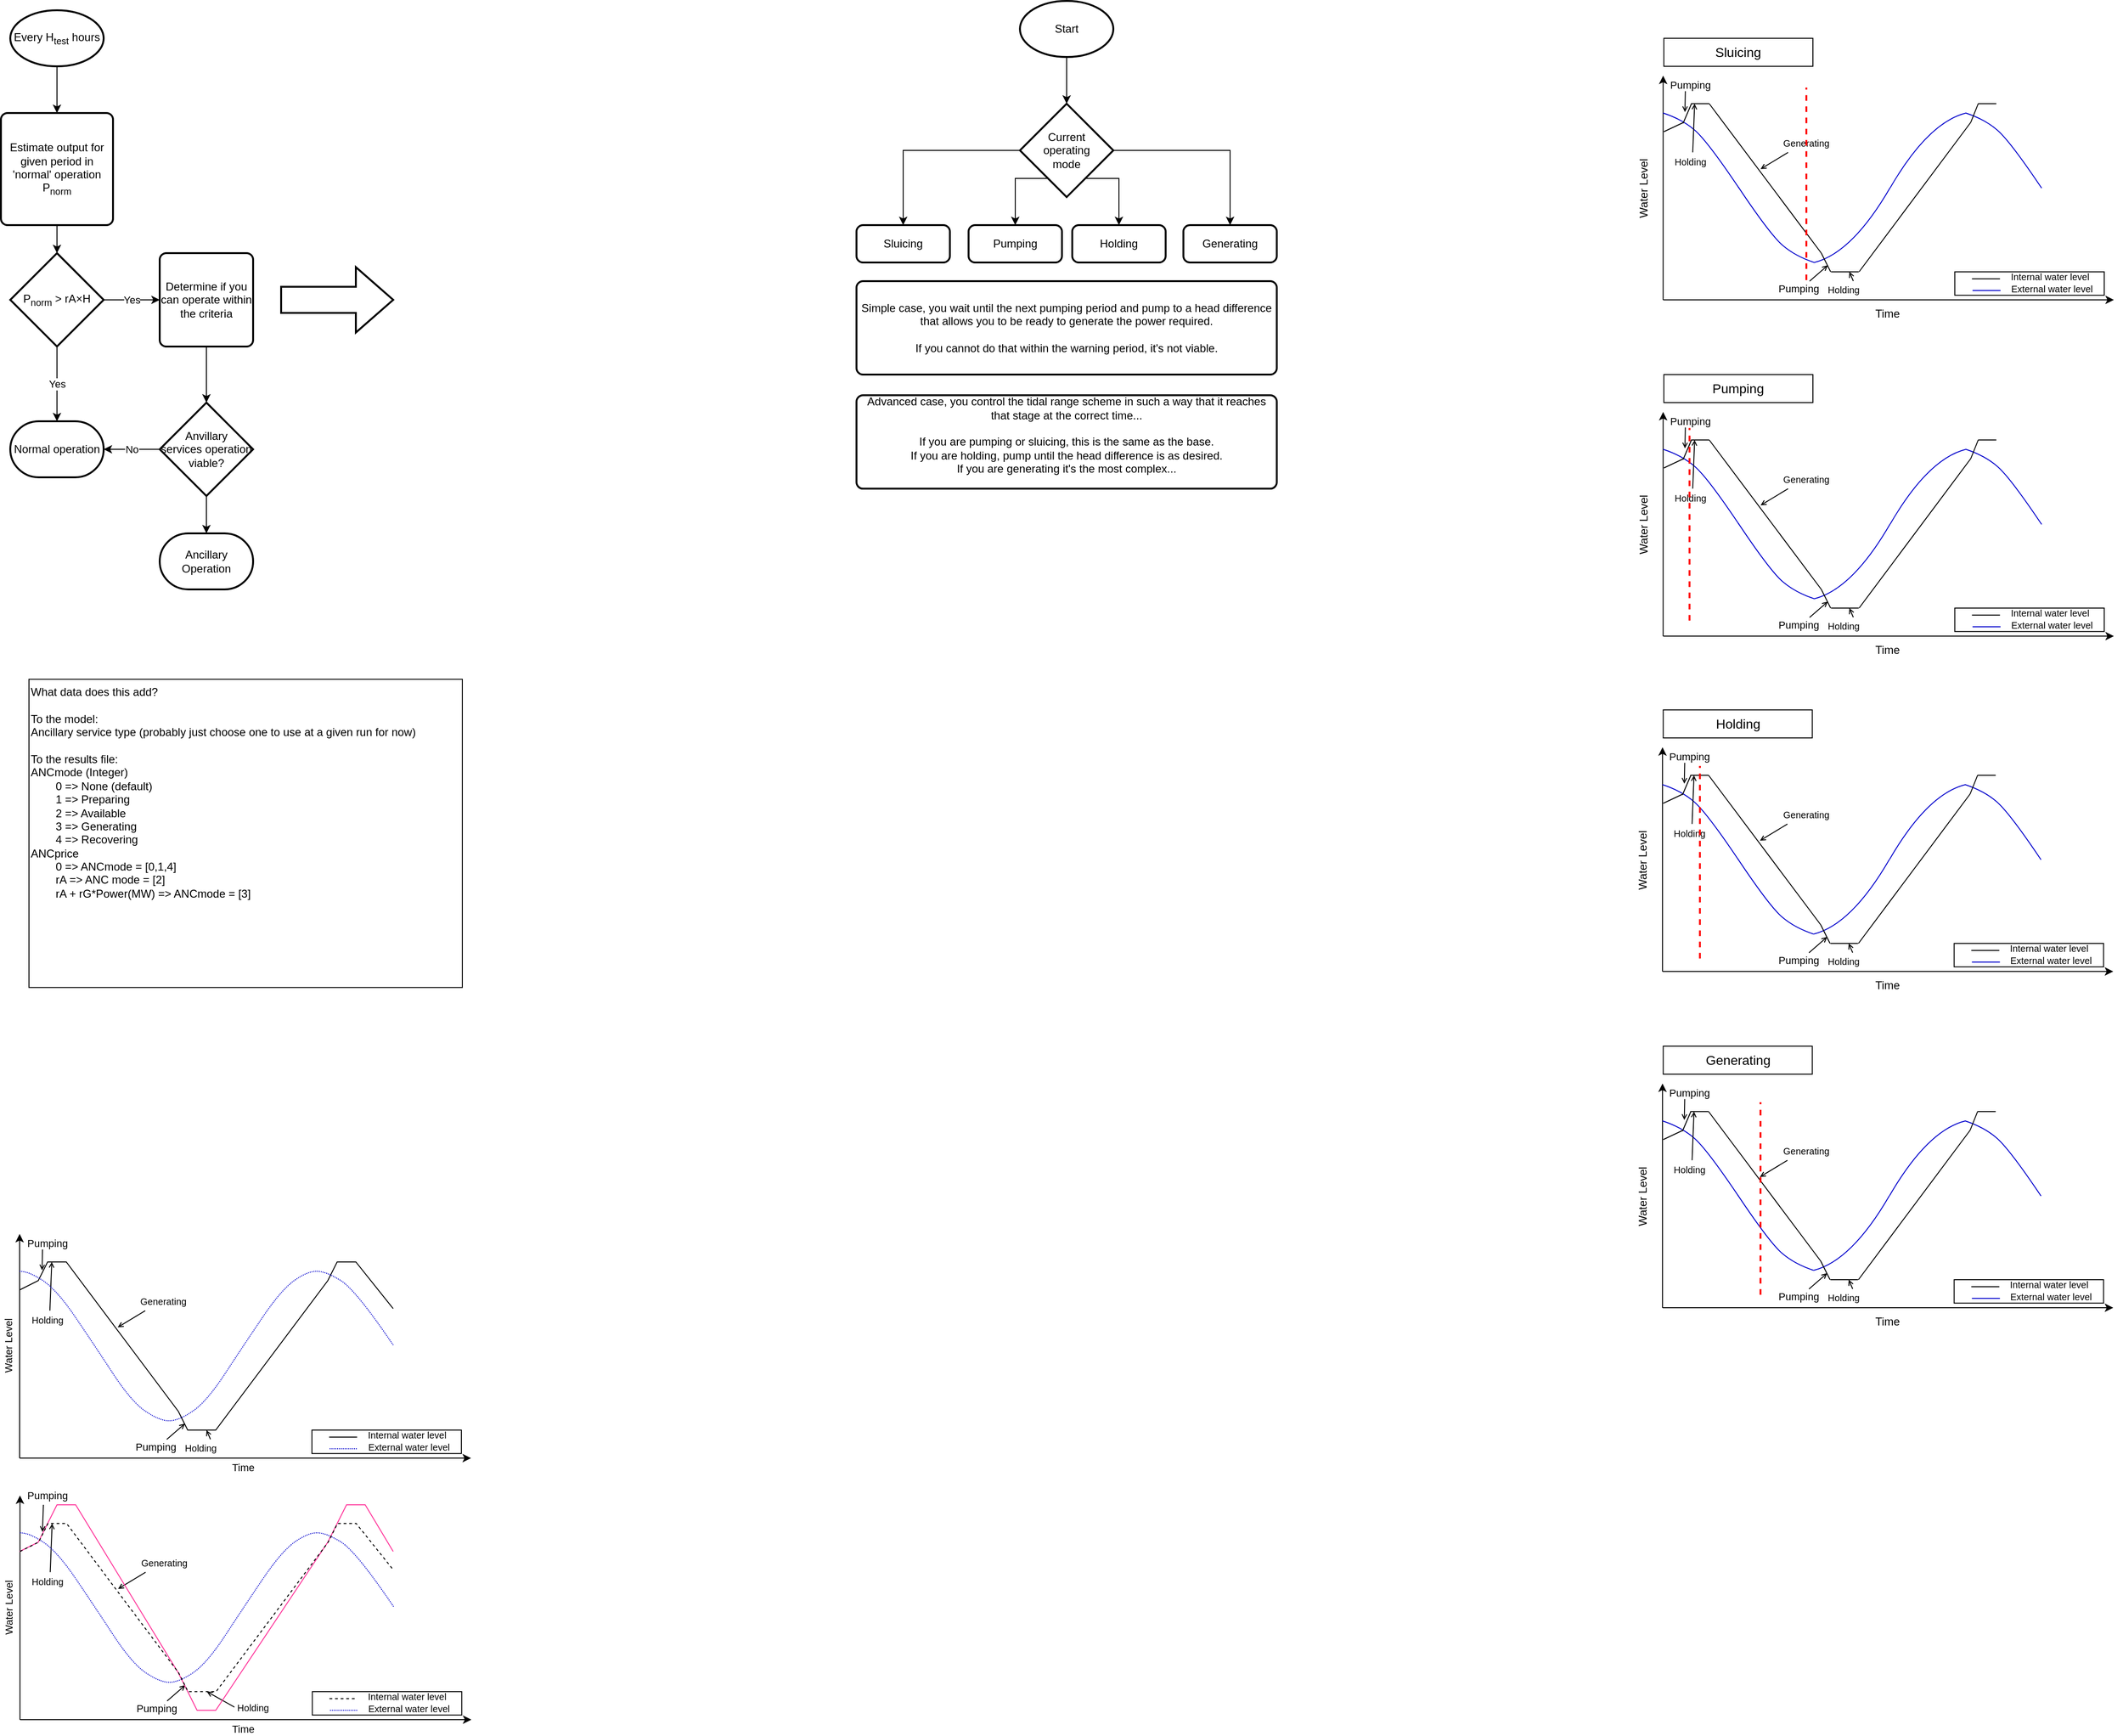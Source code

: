 <mxfile version="16.5.1" type="device"><diagram id="C5RBs43oDa-KdzZeNtuy" name="Page-1"><mxGraphModel dx="677" dy="412" grid="1" gridSize="10" guides="1" tooltips="1" connect="1" arrows="1" fold="1" page="1" pageScale="1" pageWidth="827" pageHeight="1169" math="0" shadow="0"><root><mxCell id="WIyWlLk6GJQsqaUBKTNV-0"/><mxCell id="WIyWlLk6GJQsqaUBKTNV-1" parent="WIyWlLk6GJQsqaUBKTNV-0"/><mxCell id="j1c3JG7DNNWvstoh7G47-3" style="edgeStyle=orthogonalEdgeStyle;rounded=0;orthogonalLoop=1;jettySize=auto;html=1;entryX=0.5;entryY=0;entryDx=0;entryDy=0;" parent="WIyWlLk6GJQsqaUBKTNV-1" source="j1c3JG7DNNWvstoh7G47-1" target="j1c3JG7DNNWvstoh7G47-2" edge="1"><mxGeometry relative="1" as="geometry"/></mxCell><mxCell id="j1c3JG7DNNWvstoh7G47-1" value="Every H&lt;sub&gt;test&lt;/sub&gt; hours" style="strokeWidth=2;html=1;shape=mxgraph.flowchart.start_1;whiteSpace=wrap;" parent="WIyWlLk6GJQsqaUBKTNV-1" vertex="1"><mxGeometry x="110" y="50" width="100" height="60" as="geometry"/></mxCell><mxCell id="j1c3JG7DNNWvstoh7G47-11" value="" style="edgeStyle=orthogonalEdgeStyle;rounded=0;orthogonalLoop=1;jettySize=auto;html=1;" parent="WIyWlLk6GJQsqaUBKTNV-1" source="j1c3JG7DNNWvstoh7G47-2" target="j1c3JG7DNNWvstoh7G47-10" edge="1"><mxGeometry relative="1" as="geometry"/></mxCell><mxCell id="j1c3JG7DNNWvstoh7G47-2" value="&lt;div&gt;Estimate output for given period in 'normal' operation&lt;/div&gt;&lt;div&gt;P&lt;sub&gt;norm&lt;/sub&gt;&lt;br&gt;&lt;/div&gt;" style="rounded=1;whiteSpace=wrap;html=1;absoluteArcSize=1;arcSize=14;strokeWidth=2;" parent="WIyWlLk6GJQsqaUBKTNV-1" vertex="1"><mxGeometry x="100" y="160" width="120" height="120" as="geometry"/></mxCell><mxCell id="j1c3JG7DNNWvstoh7G47-13" value="&lt;div&gt;Yes&lt;/div&gt;" style="edgeStyle=orthogonalEdgeStyle;rounded=0;orthogonalLoop=1;jettySize=auto;html=1;" parent="WIyWlLk6GJQsqaUBKTNV-1" source="j1c3JG7DNNWvstoh7G47-10" target="j1c3JG7DNNWvstoh7G47-12" edge="1"><mxGeometry relative="1" as="geometry"/></mxCell><mxCell id="j1c3JG7DNNWvstoh7G47-15" value="Yes" style="edgeStyle=orthogonalEdgeStyle;rounded=0;orthogonalLoop=1;jettySize=auto;html=1;entryX=0;entryY=0.5;entryDx=0;entryDy=0;" parent="WIyWlLk6GJQsqaUBKTNV-1" source="j1c3JG7DNNWvstoh7G47-10" target="j1c3JG7DNNWvstoh7G47-16" edge="1"><mxGeometry relative="1" as="geometry"><mxPoint x="280" y="360" as="targetPoint"/></mxGeometry></mxCell><mxCell id="j1c3JG7DNNWvstoh7G47-10" value="P&lt;sub&gt;norm&lt;/sub&gt; &amp;gt; rA×H" style="strokeWidth=2;html=1;shape=mxgraph.flowchart.decision;whiteSpace=wrap;" parent="WIyWlLk6GJQsqaUBKTNV-1" vertex="1"><mxGeometry x="110" y="310" width="100" height="100" as="geometry"/></mxCell><mxCell id="j1c3JG7DNNWvstoh7G47-12" value="Normal operation" style="strokeWidth=2;html=1;shape=mxgraph.flowchart.terminator;whiteSpace=wrap;" parent="WIyWlLk6GJQsqaUBKTNV-1" vertex="1"><mxGeometry x="110" y="490" width="100" height="60" as="geometry"/></mxCell><mxCell id="j1c3JG7DNNWvstoh7G47-18" style="edgeStyle=orthogonalEdgeStyle;rounded=0;orthogonalLoop=1;jettySize=auto;html=1;" parent="WIyWlLk6GJQsqaUBKTNV-1" source="j1c3JG7DNNWvstoh7G47-16" target="j1c3JG7DNNWvstoh7G47-17" edge="1"><mxGeometry relative="1" as="geometry"/></mxCell><mxCell id="j1c3JG7DNNWvstoh7G47-16" value="Determine if you can operate within the criteria" style="rounded=1;whiteSpace=wrap;html=1;absoluteArcSize=1;arcSize=14;strokeWidth=2;" parent="WIyWlLk6GJQsqaUBKTNV-1" vertex="1"><mxGeometry x="270" y="310" width="100" height="100" as="geometry"/></mxCell><mxCell id="j1c3JG7DNNWvstoh7G47-19" value="No" style="edgeStyle=orthogonalEdgeStyle;rounded=0;orthogonalLoop=1;jettySize=auto;html=1;entryX=1;entryY=0.5;entryDx=0;entryDy=0;entryPerimeter=0;" parent="WIyWlLk6GJQsqaUBKTNV-1" source="j1c3JG7DNNWvstoh7G47-17" target="j1c3JG7DNNWvstoh7G47-12" edge="1"><mxGeometry relative="1" as="geometry"/></mxCell><mxCell id="j1c3JG7DNNWvstoh7G47-21" style="edgeStyle=orthogonalEdgeStyle;rounded=0;orthogonalLoop=1;jettySize=auto;html=1;entryX=0.5;entryY=0;entryDx=0;entryDy=0;entryPerimeter=0;" parent="WIyWlLk6GJQsqaUBKTNV-1" source="j1c3JG7DNNWvstoh7G47-17" target="j1c3JG7DNNWvstoh7G47-20" edge="1"><mxGeometry relative="1" as="geometry"/></mxCell><mxCell id="j1c3JG7DNNWvstoh7G47-17" value="&lt;div&gt;Anvillary&lt;/div&gt;&lt;div&gt;services operation&lt;/div&gt;&lt;div&gt;viable?&lt;/div&gt;" style="strokeWidth=2;html=1;shape=mxgraph.flowchart.decision;whiteSpace=wrap;" parent="WIyWlLk6GJQsqaUBKTNV-1" vertex="1"><mxGeometry x="270" y="470" width="100" height="100" as="geometry"/></mxCell><mxCell id="j1c3JG7DNNWvstoh7G47-20" value="Ancillary Operation" style="strokeWidth=2;html=1;shape=mxgraph.flowchart.terminator;whiteSpace=wrap;" parent="WIyWlLk6GJQsqaUBKTNV-1" vertex="1"><mxGeometry x="270" y="610" width="100" height="60" as="geometry"/></mxCell><mxCell id="j1c3JG7DNNWvstoh7G47-23" value="" style="verticalLabelPosition=bottom;verticalAlign=top;html=1;strokeWidth=2;shape=mxgraph.arrows2.arrow;dy=0.6;dx=40;notch=0;rotation=0;" parent="WIyWlLk6GJQsqaUBKTNV-1" vertex="1"><mxGeometry x="400" y="325" width="120" height="70" as="geometry"/></mxCell><mxCell id="j1c3JG7DNNWvstoh7G47-26" style="edgeStyle=orthogonalEdgeStyle;rounded=0;orthogonalLoop=1;jettySize=auto;html=1;entryX=0.5;entryY=0;entryDx=0;entryDy=0;entryPerimeter=0;" parent="WIyWlLk6GJQsqaUBKTNV-1" source="j1c3JG7DNNWvstoh7G47-24" target="j1c3JG7DNNWvstoh7G47-25" edge="1"><mxGeometry relative="1" as="geometry"/></mxCell><mxCell id="j1c3JG7DNNWvstoh7G47-24" value="Start" style="strokeWidth=2;html=1;shape=mxgraph.flowchart.start_1;whiteSpace=wrap;" parent="WIyWlLk6GJQsqaUBKTNV-1" vertex="1"><mxGeometry x="1191" y="40" width="100" height="60" as="geometry"/></mxCell><mxCell id="j1c3JG7DNNWvstoh7G47-31" style="edgeStyle=orthogonalEdgeStyle;rounded=0;orthogonalLoop=1;jettySize=auto;html=1;entryX=0.5;entryY=0;entryDx=0;entryDy=0;" parent="WIyWlLk6GJQsqaUBKTNV-1" source="j1c3JG7DNNWvstoh7G47-25" target="j1c3JG7DNNWvstoh7G47-30" edge="1"><mxGeometry relative="1" as="geometry"/></mxCell><mxCell id="j1c3JG7DNNWvstoh7G47-32" style="edgeStyle=orthogonalEdgeStyle;rounded=0;orthogonalLoop=1;jettySize=auto;html=1;entryX=0.5;entryY=0;entryDx=0;entryDy=0;" parent="WIyWlLk6GJQsqaUBKTNV-1" source="j1c3JG7DNNWvstoh7G47-25" target="j1c3JG7DNNWvstoh7G47-28" edge="1"><mxGeometry relative="1" as="geometry"/></mxCell><mxCell id="j1c3JG7DNNWvstoh7G47-33" style="edgeStyle=orthogonalEdgeStyle;rounded=0;orthogonalLoop=1;jettySize=auto;html=1;exitX=0.297;exitY=0.8;exitDx=0;exitDy=0;exitPerimeter=0;" parent="WIyWlLk6GJQsqaUBKTNV-1" source="j1c3JG7DNNWvstoh7G47-25" target="j1c3JG7DNNWvstoh7G47-27" edge="1"><mxGeometry relative="1" as="geometry"><Array as="points"><mxPoint x="1186" y="230"/></Array></mxGeometry></mxCell><mxCell id="j1c3JG7DNNWvstoh7G47-34" style="edgeStyle=orthogonalEdgeStyle;rounded=0;orthogonalLoop=1;jettySize=auto;html=1;entryX=0.5;entryY=0;entryDx=0;entryDy=0;exitX=0.7;exitY=0.81;exitDx=0;exitDy=0;exitPerimeter=0;" parent="WIyWlLk6GJQsqaUBKTNV-1" source="j1c3JG7DNNWvstoh7G47-25" target="j1c3JG7DNNWvstoh7G47-29" edge="1"><mxGeometry relative="1" as="geometry"><Array as="points"><mxPoint x="1261" y="230"/><mxPoint x="1297" y="230"/></Array></mxGeometry></mxCell><mxCell id="j1c3JG7DNNWvstoh7G47-25" value="&lt;div&gt;Current&lt;/div&gt;&lt;div&gt;operating&lt;/div&gt;&lt;div&gt;mode&lt;/div&gt;" style="strokeWidth=2;html=1;shape=mxgraph.flowchart.decision;whiteSpace=wrap;" parent="WIyWlLk6GJQsqaUBKTNV-1" vertex="1"><mxGeometry x="1191" y="150" width="100" height="100" as="geometry"/></mxCell><mxCell id="j1c3JG7DNNWvstoh7G47-27" value="Pumping" style="rounded=1;whiteSpace=wrap;html=1;absoluteArcSize=1;arcSize=14;strokeWidth=2;" parent="WIyWlLk6GJQsqaUBKTNV-1" vertex="1"><mxGeometry x="1136" y="280" width="100" height="40" as="geometry"/></mxCell><mxCell id="j1c3JG7DNNWvstoh7G47-28" value="Sluicing" style="rounded=1;whiteSpace=wrap;html=1;absoluteArcSize=1;arcSize=14;strokeWidth=2;" parent="WIyWlLk6GJQsqaUBKTNV-1" vertex="1"><mxGeometry x="1016" y="280" width="100" height="40" as="geometry"/></mxCell><mxCell id="j1c3JG7DNNWvstoh7G47-29" value="Holding" style="rounded=1;whiteSpace=wrap;html=1;absoluteArcSize=1;arcSize=14;strokeWidth=2;" parent="WIyWlLk6GJQsqaUBKTNV-1" vertex="1"><mxGeometry x="1247" y="280" width="100" height="40" as="geometry"/></mxCell><mxCell id="j1c3JG7DNNWvstoh7G47-30" value="Generating" style="rounded=1;whiteSpace=wrap;html=1;absoluteArcSize=1;arcSize=14;strokeWidth=2;" parent="WIyWlLk6GJQsqaUBKTNV-1" vertex="1"><mxGeometry x="1366" y="280" width="100" height="40" as="geometry"/></mxCell><mxCell id="j1c3JG7DNNWvstoh7G47-35" value="&lt;div&gt;Simple case, you wait until the next pumping period and pump to a head difference that allows you to be ready to generate the power required.&lt;/div&gt;&lt;div&gt;&lt;br&gt;&lt;/div&gt;&lt;div&gt;If you cannot do that within the warning period, it's not viable.&lt;br&gt;&lt;/div&gt;" style="rounded=1;whiteSpace=wrap;html=1;absoluteArcSize=1;arcSize=14;strokeWidth=2;" parent="WIyWlLk6GJQsqaUBKTNV-1" vertex="1"><mxGeometry x="1016" y="340" width="450" height="100" as="geometry"/></mxCell><mxCell id="j1c3JG7DNNWvstoh7G47-36" value="" style="endArrow=classic;html=1;" parent="WIyWlLk6GJQsqaUBKTNV-1" edge="1"><mxGeometry width="50" height="50" relative="1" as="geometry"><mxPoint x="1879.662" y="360" as="sourcePoint"/><mxPoint x="2362.205" y="360" as="targetPoint"/></mxGeometry></mxCell><mxCell id="j1c3JG7DNNWvstoh7G47-37" value="" style="endArrow=classic;html=1;" parent="WIyWlLk6GJQsqaUBKTNV-1" edge="1"><mxGeometry width="50" height="50" relative="1" as="geometry"><mxPoint x="1879.662" y="360" as="sourcePoint"/><mxPoint x="1879.662" y="120" as="targetPoint"/></mxGeometry></mxCell><mxCell id="j1c3JG7DNNWvstoh7G47-38" value="Time" style="text;html=1;strokeColor=none;fillColor=none;align=center;verticalAlign=middle;whiteSpace=wrap;rounded=0;" parent="WIyWlLk6GJQsqaUBKTNV-1" vertex="1"><mxGeometry x="2093.422" y="365" width="54.141" height="20" as="geometry"/></mxCell><mxCell id="j1c3JG7DNNWvstoh7G47-39" value="" style="endArrow=none;html=1;curved=1;strokeColor=#0000CC;" parent="WIyWlLk6GJQsqaUBKTNV-1" edge="1"><mxGeometry width="50" height="50" relative="1" as="geometry"><mxPoint x="2122.769" y="240" as="sourcePoint"/><mxPoint x="2203.981" y="160" as="targetPoint"/><Array as="points"><mxPoint x="2163.375" y="170"/></Array></mxGeometry></mxCell><mxCell id="j1c3JG7DNNWvstoh7G47-40" value="" style="endArrow=none;html=1;curved=1;strokeColor=#0000CC;" parent="WIyWlLk6GJQsqaUBKTNV-1" edge="1"><mxGeometry width="50" height="50" relative="1" as="geometry"><mxPoint x="2122.619" y="240" as="sourcePoint"/><mxPoint x="2041.407" y="320" as="targetPoint"/><Array as="points"><mxPoint x="2082.013" y="310"/></Array></mxGeometry></mxCell><mxCell id="j1c3JG7DNNWvstoh7G47-41" value="" style="endArrow=none;html=1;curved=1;strokeColor=#0000CC;" parent="WIyWlLk6GJQsqaUBKTNV-1" edge="1"><mxGeometry width="50" height="50" relative="1" as="geometry"><mxPoint x="2041.407" y="320" as="sourcePoint"/><mxPoint x="1960.195" y="239.333" as="targetPoint"/><Array as="points"><mxPoint x="2021.104" y="313.333"/><mxPoint x="1994.033" y="290"/></Array></mxGeometry></mxCell><mxCell id="j1c3JG7DNNWvstoh7G47-42" value="" style="endArrow=none;html=1;curved=1;strokeColor=#0000CC;" parent="WIyWlLk6GJQsqaUBKTNV-1" edge="1"><mxGeometry width="50" height="50" relative="1" as="geometry"><mxPoint x="1879.659" y="160" as="sourcePoint"/><mxPoint x="1960.871" y="240.381" as="targetPoint"/><Array as="points"><mxPoint x="1899.962" y="166.667"/><mxPoint x="1927.033" y="190"/></Array></mxGeometry></mxCell><mxCell id="j1c3JG7DNNWvstoh7G47-43" value="" style="endArrow=none;html=1;curved=1;strokeColor=#0000CC;" parent="WIyWlLk6GJQsqaUBKTNV-1" edge="1"><mxGeometry width="50" height="50" relative="1" as="geometry"><mxPoint x="2203.679" y="160" as="sourcePoint"/><mxPoint x="2284.891" y="240.381" as="targetPoint"/><Array as="points"><mxPoint x="2223.982" y="166.667"/><mxPoint x="2251.053" y="190"/></Array></mxGeometry></mxCell><mxCell id="j1c3JG7DNNWvstoh7G47-53" value="" style="endArrow=none;html=1;labelBackgroundColor=#ffffff;strokeColor=#000000;strokeWidth=1;" parent="WIyWlLk6GJQsqaUBKTNV-1" edge="1"><mxGeometry width="50" height="50" relative="1" as="geometry"><mxPoint x="1880.425" y="180" as="sourcePoint"/><mxPoint x="1901.645" y="170" as="targetPoint"/></mxGeometry></mxCell><mxCell id="j1c3JG7DNNWvstoh7G47-62" value="Holding" style="text;html=1;strokeColor=none;fillColor=none;align=center;verticalAlign=middle;whiteSpace=wrap;rounded=0;labelBackgroundColor=none;fontSize=10;fontColor=#000000;" parent="WIyWlLk6GJQsqaUBKTNV-1" vertex="1"><mxGeometry x="1889.005" y="202.17" width="40" height="20" as="geometry"/></mxCell><mxCell id="j1c3JG7DNNWvstoh7G47-67" value="Holding" style="text;html=1;strokeColor=none;fillColor=none;align=center;verticalAlign=middle;whiteSpace=wrap;rounded=0;labelBackgroundColor=none;fontSize=10;fontColor=#000000;" parent="WIyWlLk6GJQsqaUBKTNV-1" vertex="1"><mxGeometry x="2053.425" y="338.82" width="40" height="20" as="geometry"/></mxCell><mxCell id="j1c3JG7DNNWvstoh7G47-83" value="Water Level" style="text;html=1;strokeColor=none;fillColor=none;align=center;verticalAlign=middle;whiteSpace=wrap;rounded=0;rotation=-90;" parent="WIyWlLk6GJQsqaUBKTNV-1" vertex="1"><mxGeometry x="1777.998" y="230.35" width="162.424" height="20" as="geometry"/></mxCell><mxCell id="j1c3JG7DNNWvstoh7G47-86" value="Sluicing" style="text;strokeColor=#000000;fillColor=none;align=center;verticalAlign=middle;rounded=0;labelBackgroundColor=none;fontSize=14;fontColor=#000000;labelBorderColor=none;spacing=7;whiteSpace=wrap;spacingRight=0;perimeterSpacing=5;" parent="WIyWlLk6GJQsqaUBKTNV-1" vertex="1"><mxGeometry x="1880.425" y="80" width="159.57" height="30" as="geometry"/></mxCell><mxCell id="j1c3JG7DNNWvstoh7G47-95" value="" style="endArrow=none;html=1;" parent="WIyWlLk6GJQsqaUBKTNV-1" edge="1"><mxGeometry width="50" height="50" relative="1" as="geometry"><mxPoint x="1901" y="171" as="sourcePoint"/><mxPoint x="1910" y="150" as="targetPoint"/></mxGeometry></mxCell><mxCell id="j1c3JG7DNNWvstoh7G47-96" value="" style="endArrow=none;html=1;" parent="WIyWlLk6GJQsqaUBKTNV-1" edge="1"><mxGeometry width="50" height="50" relative="1" as="geometry"><mxPoint x="1909.43" y="150" as="sourcePoint"/><mxPoint x="1929" y="150" as="targetPoint"/></mxGeometry></mxCell><mxCell id="j1c3JG7DNNWvstoh7G47-97" value="" style="endArrow=none;html=1;" parent="WIyWlLk6GJQsqaUBKTNV-1" edge="1"><mxGeometry width="50" height="50" relative="1" as="geometry"><mxPoint x="1929" y="150" as="sourcePoint"/><mxPoint x="2049" y="310" as="targetPoint"/></mxGeometry></mxCell><mxCell id="j1c3JG7DNNWvstoh7G47-100" value="" style="endArrow=none;html=1;" parent="WIyWlLk6GJQsqaUBKTNV-1" edge="1"><mxGeometry width="50" height="50" relative="1" as="geometry"><mxPoint x="2049" y="310" as="sourcePoint"/><mxPoint x="2059" y="330" as="targetPoint"/></mxGeometry></mxCell><mxCell id="j1c3JG7DNNWvstoh7G47-101" value="" style="endArrow=none;html=1;" parent="WIyWlLk6GJQsqaUBKTNV-1" edge="1"><mxGeometry width="50" height="50" relative="1" as="geometry"><mxPoint x="2059.43" y="330" as="sourcePoint"/><mxPoint x="2089" y="330" as="targetPoint"/></mxGeometry></mxCell><mxCell id="j1c3JG7DNNWvstoh7G47-102" style="rounded=0;jumpSize=1;orthogonalLoop=1;jettySize=auto;html=1;labelBackgroundColor=#ffffff;startArrow=none;startFill=0;endArrow=open;endFill=0;strokeColor=#000000;strokeWidth=1;fontSize=10;fontColor=#000000;verticalAlign=middle;startSize=3;endSize=4;exitX=0.746;exitY=0.053;exitDx=0;exitDy=0;exitPerimeter=0;" parent="WIyWlLk6GJQsqaUBKTNV-1" source="j1c3JG7DNNWvstoh7G47-67" edge="1"><mxGeometry relative="1" as="geometry"><mxPoint x="2079" y="330" as="targetPoint"/><mxPoint x="2079" y="339" as="sourcePoint"/></mxGeometry></mxCell><mxCell id="j1c3JG7DNNWvstoh7G47-103" value="" style="endArrow=none;html=1;" parent="WIyWlLk6GJQsqaUBKTNV-1" edge="1"><mxGeometry width="50" height="50" relative="1" as="geometry"><mxPoint x="2089.43" y="330" as="sourcePoint"/><mxPoint x="2209" y="170" as="targetPoint"/></mxGeometry></mxCell><mxCell id="j1c3JG7DNNWvstoh7G47-105" value="" style="endArrow=none;html=1;" parent="WIyWlLk6GJQsqaUBKTNV-1" edge="1"><mxGeometry width="50" height="50" relative="1" as="geometry"><mxPoint x="2209" y="170" as="sourcePoint"/><mxPoint x="2217" y="150" as="targetPoint"/></mxGeometry></mxCell><mxCell id="j1c3JG7DNNWvstoh7G47-106" style="rounded=0;jumpSize=1;orthogonalLoop=1;jettySize=auto;html=1;labelBackgroundColor=#ffffff;startArrow=none;startFill=0;endArrow=open;endFill=0;strokeColor=#000000;strokeWidth=1;fontSize=10;fontColor=#000000;verticalAlign=middle;startSize=3;endSize=4;exitX=0.558;exitY=-0.003;exitDx=0;exitDy=0;exitPerimeter=0;" parent="WIyWlLk6GJQsqaUBKTNV-1" source="j1c3JG7DNNWvstoh7G47-62" edge="1"><mxGeometry relative="1" as="geometry"><mxPoint x="1913.365" y="150" as="targetPoint"/><mxPoint x="1904.653" y="182.17" as="sourcePoint"/></mxGeometry></mxCell><mxCell id="j1c3JG7DNNWvstoh7G47-107" value="" style="endArrow=none;html=1;" parent="WIyWlLk6GJQsqaUBKTNV-1" edge="1"><mxGeometry width="50" height="50" relative="1" as="geometry"><mxPoint x="2216.83" y="150" as="sourcePoint"/><mxPoint x="2236.4" y="150" as="targetPoint"/></mxGeometry></mxCell><mxCell id="j1c3JG7DNNWvstoh7G47-108" value="Pumping" style="text;html=1;strokeColor=none;fillColor=none;align=center;verticalAlign=middle;whiteSpace=wrap;rounded=0;labelBackgroundColor=none;fontSize=11;" parent="WIyWlLk6GJQsqaUBKTNV-1" vertex="1"><mxGeometry x="1899" y="120" width="20" height="20" as="geometry"/></mxCell><mxCell id="j1c3JG7DNNWvstoh7G47-109" value="Pumping" style="text;html=1;strokeColor=none;fillColor=none;align=center;verticalAlign=middle;whiteSpace=wrap;rounded=0;labelBackgroundColor=none;fontSize=11;" parent="WIyWlLk6GJQsqaUBKTNV-1" vertex="1"><mxGeometry x="1985.425" y="337.98" width="80" height="20" as="geometry"/></mxCell><mxCell id="j1c3JG7DNNWvstoh7G47-110" style="rounded=0;jumpSize=1;orthogonalLoop=1;jettySize=auto;html=1;labelBackgroundColor=#ffffff;startArrow=none;startFill=0;endArrow=open;endFill=0;strokeColor=#000000;strokeWidth=1;fontSize=10;fontColor=#000000;verticalAlign=middle;startSize=3;endSize=4;exitX=0.638;exitY=0.101;exitDx=0;exitDy=0;exitPerimeter=0;" parent="WIyWlLk6GJQsqaUBKTNV-1" source="j1c3JG7DNNWvstoh7G47-109" edge="1"><mxGeometry relative="1" as="geometry"><mxPoint x="2056" y="323" as="targetPoint"/><mxPoint x="2036.433" y="331.82" as="sourcePoint"/></mxGeometry></mxCell><mxCell id="j1c3JG7DNNWvstoh7G47-111" style="rounded=0;jumpSize=1;orthogonalLoop=1;jettySize=auto;html=1;labelBackgroundColor=#ffffff;startArrow=none;startFill=0;endArrow=open;endFill=0;strokeColor=#000000;strokeWidth=1;fontSize=10;fontColor=#000000;verticalAlign=middle;startSize=3;endSize=4;" parent="WIyWlLk6GJQsqaUBKTNV-1" edge="1"><mxGeometry relative="1" as="geometry"><mxPoint x="1903" y="159" as="targetPoint"/><mxPoint x="1903.42" y="136.64" as="sourcePoint"/></mxGeometry></mxCell><mxCell id="j1c3JG7DNNWvstoh7G47-117" value="Generating" style="text;html=1;strokeColor=none;fillColor=none;align=center;verticalAlign=middle;whiteSpace=wrap;rounded=0;labelBackgroundColor=none;fontSize=10;fontColor=#000000;" parent="WIyWlLk6GJQsqaUBKTNV-1" vertex="1"><mxGeometry x="2013.425" y="182.17" width="40" height="20" as="geometry"/></mxCell><mxCell id="j1c3JG7DNNWvstoh7G47-119" style="rounded=0;jumpSize=1;orthogonalLoop=1;jettySize=auto;html=1;labelBackgroundColor=#ffffff;startArrow=none;startFill=0;endArrow=open;endFill=0;strokeColor=#000000;strokeWidth=1;fontSize=10;fontColor=#000000;verticalAlign=middle;startSize=3;endSize=4;exitX=0;exitY=1;exitDx=0;exitDy=0;" parent="WIyWlLk6GJQsqaUBKTNV-1" source="j1c3JG7DNNWvstoh7G47-117" edge="1"><mxGeometry relative="1" as="geometry"><mxPoint x="1984" y="220" as="targetPoint"/><mxPoint x="1985.425" y="212.11" as="sourcePoint"/></mxGeometry></mxCell><mxCell id="j1c3JG7DNNWvstoh7G47-88" value="" style="rounded=0;whiteSpace=wrap;html=1;labelBackgroundColor=none;fillColor=none;fontSize=10;fontColor=#000000;" parent="WIyWlLk6GJQsqaUBKTNV-1" vertex="1"><mxGeometry x="2191.9" y="330" width="160" height="25.1" as="geometry"/></mxCell><mxCell id="j1c3JG7DNNWvstoh7G47-90" value="Internal water level" style="text;html=1;strokeColor=none;fillColor=none;align=center;verticalAlign=middle;whiteSpace=wrap;rounded=0;labelBackgroundColor=none;fontSize=10;fontColor=#000000;" parent="WIyWlLk6GJQsqaUBKTNV-1" vertex="1"><mxGeometry x="2238.903" y="332.677" width="109.997" height="3.838" as="geometry"/></mxCell><mxCell id="j1c3JG7DNNWvstoh7G47-91" value="" style="endArrow=none;html=1;labelBackgroundColor=#ffffff;strokeColor=#0000CC;strokeWidth=1;fontSize=10;fontColor=#000000;" parent="WIyWlLk6GJQsqaUBKTNV-1" edge="1"><mxGeometry width="50" height="50" relative="1" as="geometry"><mxPoint x="2210.904" y="349.967" as="sourcePoint"/><mxPoint x="2240.903" y="349.967" as="targetPoint"/></mxGeometry></mxCell><mxCell id="j1c3JG7DNNWvstoh7G47-92" value="External water level" style="text;html=1;strokeColor=none;fillColor=none;align=center;verticalAlign=middle;whiteSpace=wrap;rounded=0;labelBackgroundColor=none;fontSize=10;fontColor=#000000;" parent="WIyWlLk6GJQsqaUBKTNV-1" vertex="1"><mxGeometry x="2240.903" y="346.129" width="109.997" height="3.838" as="geometry"/></mxCell><mxCell id="j1c3JG7DNNWvstoh7G47-93" value="" style="endArrow=none;html=1;labelBackgroundColor=#ffffff;strokeColor=#000000;strokeWidth=1;fontSize=10;fontColor=#000000;" parent="WIyWlLk6GJQsqaUBKTNV-1" edge="1"><mxGeometry width="50" height="50" relative="1" as="geometry"><mxPoint x="2210.274" y="337.456" as="sourcePoint"/><mxPoint x="2240.273" y="337.456" as="targetPoint"/></mxGeometry></mxCell><mxCell id="j1c3JG7DNNWvstoh7G47-120" value="" style="endArrow=classic;html=1;" parent="WIyWlLk6GJQsqaUBKTNV-1" edge="1"><mxGeometry width="50" height="50" relative="1" as="geometry"><mxPoint x="1879.662" y="720" as="sourcePoint"/><mxPoint x="2362.205" y="720" as="targetPoint"/></mxGeometry></mxCell><mxCell id="j1c3JG7DNNWvstoh7G47-121" value="" style="endArrow=classic;html=1;" parent="WIyWlLk6GJQsqaUBKTNV-1" edge="1"><mxGeometry width="50" height="50" relative="1" as="geometry"><mxPoint x="1879.662" y="720" as="sourcePoint"/><mxPoint x="1879.662" y="480" as="targetPoint"/></mxGeometry></mxCell><mxCell id="j1c3JG7DNNWvstoh7G47-122" value="Time" style="text;html=1;strokeColor=none;fillColor=none;align=center;verticalAlign=middle;whiteSpace=wrap;rounded=0;" parent="WIyWlLk6GJQsqaUBKTNV-1" vertex="1"><mxGeometry x="2093.422" y="725" width="54.141" height="20" as="geometry"/></mxCell><mxCell id="j1c3JG7DNNWvstoh7G47-123" value="" style="endArrow=none;html=1;curved=1;strokeColor=#0000CC;" parent="WIyWlLk6GJQsqaUBKTNV-1" edge="1"><mxGeometry width="50" height="50" relative="1" as="geometry"><mxPoint x="2122.769" y="600" as="sourcePoint"/><mxPoint x="2203.981" y="520" as="targetPoint"/><Array as="points"><mxPoint x="2163.375" y="530"/></Array></mxGeometry></mxCell><mxCell id="j1c3JG7DNNWvstoh7G47-124" value="" style="endArrow=none;html=1;curved=1;strokeColor=#0000CC;" parent="WIyWlLk6GJQsqaUBKTNV-1" edge="1"><mxGeometry width="50" height="50" relative="1" as="geometry"><mxPoint x="2122.619" y="600" as="sourcePoint"/><mxPoint x="2041.407" y="680" as="targetPoint"/><Array as="points"><mxPoint x="2082.013" y="670"/></Array></mxGeometry></mxCell><mxCell id="j1c3JG7DNNWvstoh7G47-125" value="" style="endArrow=none;html=1;curved=1;strokeColor=#0000CC;" parent="WIyWlLk6GJQsqaUBKTNV-1" edge="1"><mxGeometry width="50" height="50" relative="1" as="geometry"><mxPoint x="2041.407" y="680" as="sourcePoint"/><mxPoint x="1960.195" y="599.333" as="targetPoint"/><Array as="points"><mxPoint x="2021.104" y="673.333"/><mxPoint x="1994.033" y="650"/></Array></mxGeometry></mxCell><mxCell id="j1c3JG7DNNWvstoh7G47-126" value="" style="endArrow=none;html=1;curved=1;strokeColor=#0000CC;" parent="WIyWlLk6GJQsqaUBKTNV-1" edge="1"><mxGeometry width="50" height="50" relative="1" as="geometry"><mxPoint x="1879.659" y="520" as="sourcePoint"/><mxPoint x="1960.871" y="600.381" as="targetPoint"/><Array as="points"><mxPoint x="1899.962" y="526.667"/><mxPoint x="1927.033" y="550"/></Array></mxGeometry></mxCell><mxCell id="j1c3JG7DNNWvstoh7G47-127" value="" style="endArrow=none;html=1;curved=1;strokeColor=#0000CC;" parent="WIyWlLk6GJQsqaUBKTNV-1" edge="1"><mxGeometry width="50" height="50" relative="1" as="geometry"><mxPoint x="2203.679" y="520" as="sourcePoint"/><mxPoint x="2284.891" y="600.381" as="targetPoint"/><Array as="points"><mxPoint x="2223.982" y="526.667"/><mxPoint x="2251.053" y="550"/></Array></mxGeometry></mxCell><mxCell id="j1c3JG7DNNWvstoh7G47-128" value="" style="endArrow=none;html=1;labelBackgroundColor=#ffffff;strokeColor=#000000;strokeWidth=1;" parent="WIyWlLk6GJQsqaUBKTNV-1" edge="1"><mxGeometry width="50" height="50" relative="1" as="geometry"><mxPoint x="1880.425" y="540" as="sourcePoint"/><mxPoint x="1901.645" y="530" as="targetPoint"/></mxGeometry></mxCell><mxCell id="j1c3JG7DNNWvstoh7G47-129" value="Holding" style="text;html=1;strokeColor=none;fillColor=none;align=center;verticalAlign=middle;whiteSpace=wrap;rounded=0;labelBackgroundColor=none;fontSize=10;fontColor=#000000;" parent="WIyWlLk6GJQsqaUBKTNV-1" vertex="1"><mxGeometry x="1889.005" y="562.17" width="40" height="20" as="geometry"/></mxCell><mxCell id="j1c3JG7DNNWvstoh7G47-130" value="Holding" style="text;html=1;strokeColor=none;fillColor=none;align=center;verticalAlign=middle;whiteSpace=wrap;rounded=0;labelBackgroundColor=none;fontSize=10;fontColor=#000000;" parent="WIyWlLk6GJQsqaUBKTNV-1" vertex="1"><mxGeometry x="2053.425" y="698.82" width="40" height="20" as="geometry"/></mxCell><mxCell id="j1c3JG7DNNWvstoh7G47-131" value="Water Level" style="text;html=1;strokeColor=none;fillColor=none;align=center;verticalAlign=middle;whiteSpace=wrap;rounded=0;rotation=-90;" parent="WIyWlLk6GJQsqaUBKTNV-1" vertex="1"><mxGeometry x="1777.998" y="590.35" width="162.424" height="20" as="geometry"/></mxCell><mxCell id="j1c3JG7DNNWvstoh7G47-132" value="Pumping" style="text;strokeColor=#000000;fillColor=none;align=center;verticalAlign=middle;rounded=0;labelBackgroundColor=none;fontSize=14;fontColor=#000000;labelBorderColor=none;spacing=7;whiteSpace=wrap;spacingRight=0;perimeterSpacing=5;" parent="WIyWlLk6GJQsqaUBKTNV-1" vertex="1"><mxGeometry x="1880.425" y="440" width="159.57" height="30" as="geometry"/></mxCell><mxCell id="j1c3JG7DNNWvstoh7G47-133" value="" style="endArrow=none;html=1;" parent="WIyWlLk6GJQsqaUBKTNV-1" edge="1"><mxGeometry width="50" height="50" relative="1" as="geometry"><mxPoint x="1901" y="531" as="sourcePoint"/><mxPoint x="1910" y="510" as="targetPoint"/></mxGeometry></mxCell><mxCell id="j1c3JG7DNNWvstoh7G47-134" value="" style="endArrow=none;html=1;" parent="WIyWlLk6GJQsqaUBKTNV-1" edge="1"><mxGeometry width="50" height="50" relative="1" as="geometry"><mxPoint x="1909.43" y="510" as="sourcePoint"/><mxPoint x="1929" y="510" as="targetPoint"/></mxGeometry></mxCell><mxCell id="j1c3JG7DNNWvstoh7G47-135" value="" style="endArrow=none;html=1;" parent="WIyWlLk6GJQsqaUBKTNV-1" edge="1"><mxGeometry width="50" height="50" relative="1" as="geometry"><mxPoint x="1929" y="510" as="sourcePoint"/><mxPoint x="2049" y="670" as="targetPoint"/></mxGeometry></mxCell><mxCell id="j1c3JG7DNNWvstoh7G47-136" value="" style="endArrow=none;html=1;" parent="WIyWlLk6GJQsqaUBKTNV-1" edge="1"><mxGeometry width="50" height="50" relative="1" as="geometry"><mxPoint x="2049" y="670" as="sourcePoint"/><mxPoint x="2059" y="690" as="targetPoint"/></mxGeometry></mxCell><mxCell id="j1c3JG7DNNWvstoh7G47-137" value="" style="endArrow=none;html=1;" parent="WIyWlLk6GJQsqaUBKTNV-1" edge="1"><mxGeometry width="50" height="50" relative="1" as="geometry"><mxPoint x="2059.43" y="690" as="sourcePoint"/><mxPoint x="2089" y="690" as="targetPoint"/></mxGeometry></mxCell><mxCell id="j1c3JG7DNNWvstoh7G47-138" style="rounded=0;jumpSize=1;orthogonalLoop=1;jettySize=auto;html=1;labelBackgroundColor=#ffffff;startArrow=none;startFill=0;endArrow=open;endFill=0;strokeColor=#000000;strokeWidth=1;fontSize=10;fontColor=#000000;verticalAlign=middle;startSize=3;endSize=4;exitX=0.746;exitY=0.053;exitDx=0;exitDy=0;exitPerimeter=0;" parent="WIyWlLk6GJQsqaUBKTNV-1" source="j1c3JG7DNNWvstoh7G47-130" edge="1"><mxGeometry relative="1" as="geometry"><mxPoint x="2079" y="690" as="targetPoint"/><mxPoint x="2079" y="699" as="sourcePoint"/></mxGeometry></mxCell><mxCell id="j1c3JG7DNNWvstoh7G47-139" value="" style="endArrow=none;html=1;" parent="WIyWlLk6GJQsqaUBKTNV-1" edge="1"><mxGeometry width="50" height="50" relative="1" as="geometry"><mxPoint x="2089.43" y="690" as="sourcePoint"/><mxPoint x="2209" y="530" as="targetPoint"/></mxGeometry></mxCell><mxCell id="j1c3JG7DNNWvstoh7G47-140" value="" style="endArrow=none;html=1;" parent="WIyWlLk6GJQsqaUBKTNV-1" edge="1"><mxGeometry width="50" height="50" relative="1" as="geometry"><mxPoint x="2209" y="530" as="sourcePoint"/><mxPoint x="2217" y="510" as="targetPoint"/></mxGeometry></mxCell><mxCell id="j1c3JG7DNNWvstoh7G47-141" style="rounded=0;jumpSize=1;orthogonalLoop=1;jettySize=auto;html=1;labelBackgroundColor=#ffffff;startArrow=none;startFill=0;endArrow=open;endFill=0;strokeColor=#000000;strokeWidth=1;fontSize=10;fontColor=#000000;verticalAlign=middle;startSize=3;endSize=4;exitX=0.558;exitY=-0.003;exitDx=0;exitDy=0;exitPerimeter=0;" parent="WIyWlLk6GJQsqaUBKTNV-1" source="j1c3JG7DNNWvstoh7G47-129" edge="1"><mxGeometry relative="1" as="geometry"><mxPoint x="1913.365" y="510" as="targetPoint"/><mxPoint x="1904.653" y="542.17" as="sourcePoint"/></mxGeometry></mxCell><mxCell id="j1c3JG7DNNWvstoh7G47-142" value="" style="endArrow=none;html=1;" parent="WIyWlLk6GJQsqaUBKTNV-1" edge="1"><mxGeometry width="50" height="50" relative="1" as="geometry"><mxPoint x="2216.83" y="510" as="sourcePoint"/><mxPoint x="2236.4" y="510" as="targetPoint"/></mxGeometry></mxCell><mxCell id="j1c3JG7DNNWvstoh7G47-143" value="Pumping" style="text;html=1;strokeColor=none;fillColor=none;align=center;verticalAlign=middle;whiteSpace=wrap;rounded=0;labelBackgroundColor=none;fontSize=11;" parent="WIyWlLk6GJQsqaUBKTNV-1" vertex="1"><mxGeometry x="1899" y="480" width="20" height="20" as="geometry"/></mxCell><mxCell id="j1c3JG7DNNWvstoh7G47-144" value="Pumping" style="text;html=1;strokeColor=none;fillColor=none;align=center;verticalAlign=middle;whiteSpace=wrap;rounded=0;labelBackgroundColor=none;fontSize=11;" parent="WIyWlLk6GJQsqaUBKTNV-1" vertex="1"><mxGeometry x="1985.425" y="697.98" width="80" height="20" as="geometry"/></mxCell><mxCell id="j1c3JG7DNNWvstoh7G47-145" style="rounded=0;jumpSize=1;orthogonalLoop=1;jettySize=auto;html=1;labelBackgroundColor=#ffffff;startArrow=none;startFill=0;endArrow=open;endFill=0;strokeColor=#000000;strokeWidth=1;fontSize=10;fontColor=#000000;verticalAlign=middle;startSize=3;endSize=4;exitX=0.638;exitY=0.101;exitDx=0;exitDy=0;exitPerimeter=0;" parent="WIyWlLk6GJQsqaUBKTNV-1" source="j1c3JG7DNNWvstoh7G47-144" edge="1"><mxGeometry relative="1" as="geometry"><mxPoint x="2056" y="683" as="targetPoint"/><mxPoint x="2036.433" y="691.82" as="sourcePoint"/></mxGeometry></mxCell><mxCell id="j1c3JG7DNNWvstoh7G47-146" style="rounded=0;jumpSize=1;orthogonalLoop=1;jettySize=auto;html=1;labelBackgroundColor=#ffffff;startArrow=none;startFill=0;endArrow=open;endFill=0;strokeColor=#000000;strokeWidth=1;fontSize=10;fontColor=#000000;verticalAlign=middle;startSize=3;endSize=4;" parent="WIyWlLk6GJQsqaUBKTNV-1" edge="1"><mxGeometry relative="1" as="geometry"><mxPoint x="1903" y="519" as="targetPoint"/><mxPoint x="1903.42" y="496.64" as="sourcePoint"/></mxGeometry></mxCell><mxCell id="j1c3JG7DNNWvstoh7G47-147" value="Generating" style="text;html=1;strokeColor=none;fillColor=none;align=center;verticalAlign=middle;whiteSpace=wrap;rounded=0;labelBackgroundColor=none;fontSize=10;fontColor=#000000;" parent="WIyWlLk6GJQsqaUBKTNV-1" vertex="1"><mxGeometry x="2013.425" y="542.17" width="40" height="20" as="geometry"/></mxCell><mxCell id="j1c3JG7DNNWvstoh7G47-148" style="rounded=0;jumpSize=1;orthogonalLoop=1;jettySize=auto;html=1;labelBackgroundColor=#ffffff;startArrow=none;startFill=0;endArrow=open;endFill=0;strokeColor=#000000;strokeWidth=1;fontSize=10;fontColor=#000000;verticalAlign=middle;startSize=3;endSize=4;exitX=0;exitY=1;exitDx=0;exitDy=0;" parent="WIyWlLk6GJQsqaUBKTNV-1" source="j1c3JG7DNNWvstoh7G47-147" edge="1"><mxGeometry relative="1" as="geometry"><mxPoint x="1984" y="580" as="targetPoint"/><mxPoint x="1985.425" y="572.11" as="sourcePoint"/></mxGeometry></mxCell><mxCell id="j1c3JG7DNNWvstoh7G47-149" value="" style="rounded=0;whiteSpace=wrap;html=1;labelBackgroundColor=none;fillColor=none;fontSize=10;fontColor=#000000;" parent="WIyWlLk6GJQsqaUBKTNV-1" vertex="1"><mxGeometry x="2191.9" y="690" width="160" height="25.1" as="geometry"/></mxCell><mxCell id="j1c3JG7DNNWvstoh7G47-150" value="Internal water level" style="text;html=1;strokeColor=none;fillColor=none;align=center;verticalAlign=middle;whiteSpace=wrap;rounded=0;labelBackgroundColor=none;fontSize=10;fontColor=#000000;" parent="WIyWlLk6GJQsqaUBKTNV-1" vertex="1"><mxGeometry x="2238.903" y="692.677" width="109.997" height="3.838" as="geometry"/></mxCell><mxCell id="j1c3JG7DNNWvstoh7G47-151" value="" style="endArrow=none;html=1;labelBackgroundColor=#ffffff;strokeColor=#0000CC;strokeWidth=1;fontSize=10;fontColor=#000000;" parent="WIyWlLk6GJQsqaUBKTNV-1" edge="1"><mxGeometry width="50" height="50" relative="1" as="geometry"><mxPoint x="2210.904" y="709.967" as="sourcePoint"/><mxPoint x="2240.903" y="709.967" as="targetPoint"/></mxGeometry></mxCell><mxCell id="j1c3JG7DNNWvstoh7G47-152" value="External water level" style="text;html=1;strokeColor=none;fillColor=none;align=center;verticalAlign=middle;whiteSpace=wrap;rounded=0;labelBackgroundColor=none;fontSize=10;fontColor=#000000;" parent="WIyWlLk6GJQsqaUBKTNV-1" vertex="1"><mxGeometry x="2240.903" y="706.129" width="109.997" height="3.838" as="geometry"/></mxCell><mxCell id="j1c3JG7DNNWvstoh7G47-153" value="" style="endArrow=none;html=1;labelBackgroundColor=#ffffff;strokeColor=#000000;strokeWidth=1;fontSize=10;fontColor=#000000;" parent="WIyWlLk6GJQsqaUBKTNV-1" edge="1"><mxGeometry width="50" height="50" relative="1" as="geometry"><mxPoint x="2210.274" y="697.456" as="sourcePoint"/><mxPoint x="2240.273" y="697.456" as="targetPoint"/></mxGeometry></mxCell><mxCell id="j1c3JG7DNNWvstoh7G47-154" value="" style="endArrow=classic;html=1;" parent="WIyWlLk6GJQsqaUBKTNV-1" edge="1"><mxGeometry width="50" height="50" relative="1" as="geometry"><mxPoint x="1878.982" y="1079" as="sourcePoint"/><mxPoint x="2361.525" y="1079" as="targetPoint"/></mxGeometry></mxCell><mxCell id="j1c3JG7DNNWvstoh7G47-155" value="" style="endArrow=classic;html=1;" parent="WIyWlLk6GJQsqaUBKTNV-1" edge="1"><mxGeometry width="50" height="50" relative="1" as="geometry"><mxPoint x="1878.982" y="1079" as="sourcePoint"/><mxPoint x="1878.982" y="839" as="targetPoint"/></mxGeometry></mxCell><mxCell id="j1c3JG7DNNWvstoh7G47-156" value="Time" style="text;html=1;strokeColor=none;fillColor=none;align=center;verticalAlign=middle;whiteSpace=wrap;rounded=0;" parent="WIyWlLk6GJQsqaUBKTNV-1" vertex="1"><mxGeometry x="2092.742" y="1084" width="54.141" height="20" as="geometry"/></mxCell><mxCell id="j1c3JG7DNNWvstoh7G47-157" value="" style="endArrow=none;html=1;curved=1;strokeColor=#0000CC;" parent="WIyWlLk6GJQsqaUBKTNV-1" edge="1"><mxGeometry width="50" height="50" relative="1" as="geometry"><mxPoint x="2122.089" y="959" as="sourcePoint"/><mxPoint x="2203.301" y="879" as="targetPoint"/><Array as="points"><mxPoint x="2162.695" y="889"/></Array></mxGeometry></mxCell><mxCell id="j1c3JG7DNNWvstoh7G47-158" value="" style="endArrow=none;html=1;curved=1;strokeColor=#0000CC;" parent="WIyWlLk6GJQsqaUBKTNV-1" edge="1"><mxGeometry width="50" height="50" relative="1" as="geometry"><mxPoint x="2121.939" y="959" as="sourcePoint"/><mxPoint x="2040.727" y="1039" as="targetPoint"/><Array as="points"><mxPoint x="2081.333" y="1029"/></Array></mxGeometry></mxCell><mxCell id="j1c3JG7DNNWvstoh7G47-159" value="" style="endArrow=none;html=1;curved=1;strokeColor=#0000CC;" parent="WIyWlLk6GJQsqaUBKTNV-1" edge="1"><mxGeometry width="50" height="50" relative="1" as="geometry"><mxPoint x="2040.727" y="1039" as="sourcePoint"/><mxPoint x="1959.515" y="958.333" as="targetPoint"/><Array as="points"><mxPoint x="2020.424" y="1032.333"/><mxPoint x="1993.353" y="1009"/></Array></mxGeometry></mxCell><mxCell id="j1c3JG7DNNWvstoh7G47-160" value="" style="endArrow=none;html=1;curved=1;strokeColor=#0000CC;" parent="WIyWlLk6GJQsqaUBKTNV-1" edge="1"><mxGeometry width="50" height="50" relative="1" as="geometry"><mxPoint x="1878.979" y="879" as="sourcePoint"/><mxPoint x="1960.191" y="959.381" as="targetPoint"/><Array as="points"><mxPoint x="1899.282" y="885.667"/><mxPoint x="1926.353" y="909"/></Array></mxGeometry></mxCell><mxCell id="j1c3JG7DNNWvstoh7G47-161" value="" style="endArrow=none;html=1;curved=1;strokeColor=#0000CC;" parent="WIyWlLk6GJQsqaUBKTNV-1" edge="1"><mxGeometry width="50" height="50" relative="1" as="geometry"><mxPoint x="2202.999" y="879" as="sourcePoint"/><mxPoint x="2284.211" y="959.381" as="targetPoint"/><Array as="points"><mxPoint x="2223.302" y="885.667"/><mxPoint x="2250.373" y="909"/></Array></mxGeometry></mxCell><mxCell id="j1c3JG7DNNWvstoh7G47-162" value="" style="endArrow=none;html=1;labelBackgroundColor=#ffffff;strokeColor=#000000;strokeWidth=1;" parent="WIyWlLk6GJQsqaUBKTNV-1" edge="1"><mxGeometry width="50" height="50" relative="1" as="geometry"><mxPoint x="1879.745" y="899" as="sourcePoint"/><mxPoint x="1900.965" y="889" as="targetPoint"/></mxGeometry></mxCell><mxCell id="j1c3JG7DNNWvstoh7G47-163" value="Holding" style="text;html=1;strokeColor=none;fillColor=none;align=center;verticalAlign=middle;whiteSpace=wrap;rounded=0;labelBackgroundColor=none;fontSize=10;fontColor=#000000;" parent="WIyWlLk6GJQsqaUBKTNV-1" vertex="1"><mxGeometry x="1888.325" y="921.17" width="40" height="20" as="geometry"/></mxCell><mxCell id="j1c3JG7DNNWvstoh7G47-164" value="Holding" style="text;html=1;strokeColor=none;fillColor=none;align=center;verticalAlign=middle;whiteSpace=wrap;rounded=0;labelBackgroundColor=none;fontSize=10;fontColor=#000000;" parent="WIyWlLk6GJQsqaUBKTNV-1" vertex="1"><mxGeometry x="2052.745" y="1057.82" width="40" height="20" as="geometry"/></mxCell><mxCell id="j1c3JG7DNNWvstoh7G47-165" value="Water Level" style="text;html=1;strokeColor=none;fillColor=none;align=center;verticalAlign=middle;whiteSpace=wrap;rounded=0;rotation=-90;" parent="WIyWlLk6GJQsqaUBKTNV-1" vertex="1"><mxGeometry x="1777.318" y="949.35" width="162.424" height="20" as="geometry"/></mxCell><mxCell id="j1c3JG7DNNWvstoh7G47-166" value="Holding" style="text;strokeColor=#000000;fillColor=none;align=center;verticalAlign=middle;rounded=0;labelBackgroundColor=none;fontSize=14;fontColor=#000000;labelBorderColor=none;spacing=7;whiteSpace=wrap;spacingRight=0;perimeterSpacing=5;" parent="WIyWlLk6GJQsqaUBKTNV-1" vertex="1"><mxGeometry x="1879.745" y="799" width="159.57" height="30" as="geometry"/></mxCell><mxCell id="j1c3JG7DNNWvstoh7G47-167" value="" style="endArrow=none;html=1;" parent="WIyWlLk6GJQsqaUBKTNV-1" edge="1"><mxGeometry width="50" height="50" relative="1" as="geometry"><mxPoint x="1900.32" y="890" as="sourcePoint"/><mxPoint x="1909.32" y="869" as="targetPoint"/></mxGeometry></mxCell><mxCell id="j1c3JG7DNNWvstoh7G47-168" value="" style="endArrow=none;html=1;" parent="WIyWlLk6GJQsqaUBKTNV-1" edge="1"><mxGeometry width="50" height="50" relative="1" as="geometry"><mxPoint x="1908.75" y="869" as="sourcePoint"/><mxPoint x="1928.32" y="869" as="targetPoint"/></mxGeometry></mxCell><mxCell id="j1c3JG7DNNWvstoh7G47-169" value="" style="endArrow=none;html=1;" parent="WIyWlLk6GJQsqaUBKTNV-1" edge="1"><mxGeometry width="50" height="50" relative="1" as="geometry"><mxPoint x="1928.32" y="869" as="sourcePoint"/><mxPoint x="2048.32" y="1029" as="targetPoint"/></mxGeometry></mxCell><mxCell id="j1c3JG7DNNWvstoh7G47-170" value="" style="endArrow=none;html=1;" parent="WIyWlLk6GJQsqaUBKTNV-1" edge="1"><mxGeometry width="50" height="50" relative="1" as="geometry"><mxPoint x="2048.32" y="1029" as="sourcePoint"/><mxPoint x="2058.32" y="1049" as="targetPoint"/></mxGeometry></mxCell><mxCell id="j1c3JG7DNNWvstoh7G47-171" value="" style="endArrow=none;html=1;" parent="WIyWlLk6GJQsqaUBKTNV-1" edge="1"><mxGeometry width="50" height="50" relative="1" as="geometry"><mxPoint x="2058.75" y="1049" as="sourcePoint"/><mxPoint x="2088.32" y="1049" as="targetPoint"/></mxGeometry></mxCell><mxCell id="j1c3JG7DNNWvstoh7G47-172" style="rounded=0;jumpSize=1;orthogonalLoop=1;jettySize=auto;html=1;labelBackgroundColor=#ffffff;startArrow=none;startFill=0;endArrow=open;endFill=0;strokeColor=#000000;strokeWidth=1;fontSize=10;fontColor=#000000;verticalAlign=middle;startSize=3;endSize=4;exitX=0.746;exitY=0.053;exitDx=0;exitDy=0;exitPerimeter=0;" parent="WIyWlLk6GJQsqaUBKTNV-1" source="j1c3JG7DNNWvstoh7G47-164" edge="1"><mxGeometry relative="1" as="geometry"><mxPoint x="2078.32" y="1049" as="targetPoint"/><mxPoint x="2078.32" y="1058" as="sourcePoint"/></mxGeometry></mxCell><mxCell id="j1c3JG7DNNWvstoh7G47-173" value="" style="endArrow=none;html=1;" parent="WIyWlLk6GJQsqaUBKTNV-1" edge="1"><mxGeometry width="50" height="50" relative="1" as="geometry"><mxPoint x="2088.75" y="1049" as="sourcePoint"/><mxPoint x="2208.32" y="889" as="targetPoint"/></mxGeometry></mxCell><mxCell id="j1c3JG7DNNWvstoh7G47-174" value="" style="endArrow=none;html=1;" parent="WIyWlLk6GJQsqaUBKTNV-1" edge="1"><mxGeometry width="50" height="50" relative="1" as="geometry"><mxPoint x="2208.32" y="889" as="sourcePoint"/><mxPoint x="2216.32" y="869" as="targetPoint"/></mxGeometry></mxCell><mxCell id="j1c3JG7DNNWvstoh7G47-175" style="rounded=0;jumpSize=1;orthogonalLoop=1;jettySize=auto;html=1;labelBackgroundColor=#ffffff;startArrow=none;startFill=0;endArrow=open;endFill=0;strokeColor=#000000;strokeWidth=1;fontSize=10;fontColor=#000000;verticalAlign=middle;startSize=3;endSize=4;exitX=0.558;exitY=-0.003;exitDx=0;exitDy=0;exitPerimeter=0;" parent="WIyWlLk6GJQsqaUBKTNV-1" source="j1c3JG7DNNWvstoh7G47-163" edge="1"><mxGeometry relative="1" as="geometry"><mxPoint x="1912.685" y="869" as="targetPoint"/><mxPoint x="1903.973" y="901.17" as="sourcePoint"/></mxGeometry></mxCell><mxCell id="j1c3JG7DNNWvstoh7G47-176" value="" style="endArrow=none;html=1;" parent="WIyWlLk6GJQsqaUBKTNV-1" edge="1"><mxGeometry width="50" height="50" relative="1" as="geometry"><mxPoint x="2216.15" y="869" as="sourcePoint"/><mxPoint x="2235.72" y="869" as="targetPoint"/></mxGeometry></mxCell><mxCell id="j1c3JG7DNNWvstoh7G47-177" value="Pumping" style="text;html=1;strokeColor=none;fillColor=none;align=center;verticalAlign=middle;whiteSpace=wrap;rounded=0;labelBackgroundColor=none;fontSize=11;" parent="WIyWlLk6GJQsqaUBKTNV-1" vertex="1"><mxGeometry x="1898.32" y="839" width="20" height="20" as="geometry"/></mxCell><mxCell id="j1c3JG7DNNWvstoh7G47-178" value="Pumping" style="text;html=1;strokeColor=none;fillColor=none;align=center;verticalAlign=middle;whiteSpace=wrap;rounded=0;labelBackgroundColor=none;fontSize=11;" parent="WIyWlLk6GJQsqaUBKTNV-1" vertex="1"><mxGeometry x="1984.745" y="1056.98" width="80" height="20" as="geometry"/></mxCell><mxCell id="j1c3JG7DNNWvstoh7G47-179" style="rounded=0;jumpSize=1;orthogonalLoop=1;jettySize=auto;html=1;labelBackgroundColor=#ffffff;startArrow=none;startFill=0;endArrow=open;endFill=0;strokeColor=#000000;strokeWidth=1;fontSize=10;fontColor=#000000;verticalAlign=middle;startSize=3;endSize=4;exitX=0.638;exitY=0.101;exitDx=0;exitDy=0;exitPerimeter=0;" parent="WIyWlLk6GJQsqaUBKTNV-1" source="j1c3JG7DNNWvstoh7G47-178" edge="1"><mxGeometry relative="1" as="geometry"><mxPoint x="2055.32" y="1042" as="targetPoint"/><mxPoint x="2035.753" y="1050.82" as="sourcePoint"/></mxGeometry></mxCell><mxCell id="j1c3JG7DNNWvstoh7G47-180" style="rounded=0;jumpSize=1;orthogonalLoop=1;jettySize=auto;html=1;labelBackgroundColor=#ffffff;startArrow=none;startFill=0;endArrow=open;endFill=0;strokeColor=#000000;strokeWidth=1;fontSize=10;fontColor=#000000;verticalAlign=middle;startSize=3;endSize=4;" parent="WIyWlLk6GJQsqaUBKTNV-1" edge="1"><mxGeometry relative="1" as="geometry"><mxPoint x="1902.32" y="878" as="targetPoint"/><mxPoint x="1902.74" y="855.64" as="sourcePoint"/></mxGeometry></mxCell><mxCell id="j1c3JG7DNNWvstoh7G47-181" value="Generating" style="text;html=1;strokeColor=none;fillColor=none;align=center;verticalAlign=middle;whiteSpace=wrap;rounded=0;labelBackgroundColor=none;fontSize=10;fontColor=#000000;" parent="WIyWlLk6GJQsqaUBKTNV-1" vertex="1"><mxGeometry x="2012.745" y="901.17" width="40" height="20" as="geometry"/></mxCell><mxCell id="j1c3JG7DNNWvstoh7G47-182" style="rounded=0;jumpSize=1;orthogonalLoop=1;jettySize=auto;html=1;labelBackgroundColor=#ffffff;startArrow=none;startFill=0;endArrow=open;endFill=0;strokeColor=#000000;strokeWidth=1;fontSize=10;fontColor=#000000;verticalAlign=middle;startSize=3;endSize=4;exitX=0;exitY=1;exitDx=0;exitDy=0;" parent="WIyWlLk6GJQsqaUBKTNV-1" source="j1c3JG7DNNWvstoh7G47-181" edge="1"><mxGeometry relative="1" as="geometry"><mxPoint x="1983.32" y="939" as="targetPoint"/><mxPoint x="1984.745" y="931.11" as="sourcePoint"/></mxGeometry></mxCell><mxCell id="j1c3JG7DNNWvstoh7G47-183" value="" style="rounded=0;whiteSpace=wrap;html=1;labelBackgroundColor=none;fillColor=none;fontSize=10;fontColor=#000000;" parent="WIyWlLk6GJQsqaUBKTNV-1" vertex="1"><mxGeometry x="2191.22" y="1049" width="160" height="25.1" as="geometry"/></mxCell><mxCell id="j1c3JG7DNNWvstoh7G47-184" value="Internal water level" style="text;html=1;strokeColor=none;fillColor=none;align=center;verticalAlign=middle;whiteSpace=wrap;rounded=0;labelBackgroundColor=none;fontSize=10;fontColor=#000000;" parent="WIyWlLk6GJQsqaUBKTNV-1" vertex="1"><mxGeometry x="2238.223" y="1051.677" width="109.997" height="3.838" as="geometry"/></mxCell><mxCell id="j1c3JG7DNNWvstoh7G47-185" value="" style="endArrow=none;html=1;labelBackgroundColor=#ffffff;strokeColor=#0000CC;strokeWidth=1;fontSize=10;fontColor=#000000;" parent="WIyWlLk6GJQsqaUBKTNV-1" edge="1"><mxGeometry width="50" height="50" relative="1" as="geometry"><mxPoint x="2210.224" y="1068.967" as="sourcePoint"/><mxPoint x="2240.223" y="1068.967" as="targetPoint"/></mxGeometry></mxCell><mxCell id="j1c3JG7DNNWvstoh7G47-186" value="External water level" style="text;html=1;strokeColor=none;fillColor=none;align=center;verticalAlign=middle;whiteSpace=wrap;rounded=0;labelBackgroundColor=none;fontSize=10;fontColor=#000000;" parent="WIyWlLk6GJQsqaUBKTNV-1" vertex="1"><mxGeometry x="2240.223" y="1065.129" width="109.997" height="3.838" as="geometry"/></mxCell><mxCell id="j1c3JG7DNNWvstoh7G47-187" value="" style="endArrow=none;html=1;labelBackgroundColor=#ffffff;strokeColor=#000000;strokeWidth=1;fontSize=10;fontColor=#000000;" parent="WIyWlLk6GJQsqaUBKTNV-1" edge="1"><mxGeometry width="50" height="50" relative="1" as="geometry"><mxPoint x="2209.594" y="1056.456" as="sourcePoint"/><mxPoint x="2239.593" y="1056.456" as="targetPoint"/></mxGeometry></mxCell><mxCell id="j1c3JG7DNNWvstoh7G47-188" value="" style="endArrow=classic;html=1;" parent="WIyWlLk6GJQsqaUBKTNV-1" edge="1"><mxGeometry width="50" height="50" relative="1" as="geometry"><mxPoint x="1878.982" y="1439" as="sourcePoint"/><mxPoint x="2361.525" y="1439" as="targetPoint"/></mxGeometry></mxCell><mxCell id="j1c3JG7DNNWvstoh7G47-189" value="" style="endArrow=classic;html=1;" parent="WIyWlLk6GJQsqaUBKTNV-1" edge="1"><mxGeometry width="50" height="50" relative="1" as="geometry"><mxPoint x="1878.982" y="1439" as="sourcePoint"/><mxPoint x="1878.982" y="1199" as="targetPoint"/></mxGeometry></mxCell><mxCell id="j1c3JG7DNNWvstoh7G47-190" value="Time" style="text;html=1;strokeColor=none;fillColor=none;align=center;verticalAlign=middle;whiteSpace=wrap;rounded=0;" parent="WIyWlLk6GJQsqaUBKTNV-1" vertex="1"><mxGeometry x="2092.742" y="1444" width="54.141" height="20" as="geometry"/></mxCell><mxCell id="j1c3JG7DNNWvstoh7G47-191" value="" style="endArrow=none;html=1;curved=1;strokeColor=#0000CC;" parent="WIyWlLk6GJQsqaUBKTNV-1" edge="1"><mxGeometry width="50" height="50" relative="1" as="geometry"><mxPoint x="2122.089" y="1319" as="sourcePoint"/><mxPoint x="2203.301" y="1239" as="targetPoint"/><Array as="points"><mxPoint x="2162.695" y="1249"/></Array></mxGeometry></mxCell><mxCell id="j1c3JG7DNNWvstoh7G47-192" value="" style="endArrow=none;html=1;curved=1;strokeColor=#0000CC;" parent="WIyWlLk6GJQsqaUBKTNV-1" edge="1"><mxGeometry width="50" height="50" relative="1" as="geometry"><mxPoint x="2121.939" y="1319" as="sourcePoint"/><mxPoint x="2040.727" y="1399" as="targetPoint"/><Array as="points"><mxPoint x="2081.333" y="1389"/></Array></mxGeometry></mxCell><mxCell id="j1c3JG7DNNWvstoh7G47-193" value="" style="endArrow=none;html=1;curved=1;strokeColor=#0000CC;" parent="WIyWlLk6GJQsqaUBKTNV-1" edge="1"><mxGeometry width="50" height="50" relative="1" as="geometry"><mxPoint x="2040.727" y="1399" as="sourcePoint"/><mxPoint x="1959.515" y="1318.333" as="targetPoint"/><Array as="points"><mxPoint x="2020.424" y="1392.333"/><mxPoint x="1993.353" y="1369"/></Array></mxGeometry></mxCell><mxCell id="j1c3JG7DNNWvstoh7G47-194" value="" style="endArrow=none;html=1;curved=1;strokeColor=#0000CC;" parent="WIyWlLk6GJQsqaUBKTNV-1" edge="1"><mxGeometry width="50" height="50" relative="1" as="geometry"><mxPoint x="1878.979" y="1239" as="sourcePoint"/><mxPoint x="1960.191" y="1319.381" as="targetPoint"/><Array as="points"><mxPoint x="1899.282" y="1245.667"/><mxPoint x="1926.353" y="1269"/></Array></mxGeometry></mxCell><mxCell id="j1c3JG7DNNWvstoh7G47-195" value="" style="endArrow=none;html=1;curved=1;strokeColor=#0000CC;" parent="WIyWlLk6GJQsqaUBKTNV-1" edge="1"><mxGeometry width="50" height="50" relative="1" as="geometry"><mxPoint x="2202.999" y="1239" as="sourcePoint"/><mxPoint x="2284.211" y="1319.381" as="targetPoint"/><Array as="points"><mxPoint x="2223.302" y="1245.667"/><mxPoint x="2250.373" y="1269"/></Array></mxGeometry></mxCell><mxCell id="j1c3JG7DNNWvstoh7G47-196" value="" style="endArrow=none;html=1;labelBackgroundColor=#ffffff;strokeColor=#000000;strokeWidth=1;" parent="WIyWlLk6GJQsqaUBKTNV-1" edge="1"><mxGeometry width="50" height="50" relative="1" as="geometry"><mxPoint x="1879.745" y="1259" as="sourcePoint"/><mxPoint x="1900.965" y="1249" as="targetPoint"/></mxGeometry></mxCell><mxCell id="j1c3JG7DNNWvstoh7G47-197" value="Holding" style="text;html=1;strokeColor=none;fillColor=none;align=center;verticalAlign=middle;whiteSpace=wrap;rounded=0;labelBackgroundColor=none;fontSize=10;fontColor=#000000;" parent="WIyWlLk6GJQsqaUBKTNV-1" vertex="1"><mxGeometry x="1888.325" y="1281.17" width="40" height="20" as="geometry"/></mxCell><mxCell id="j1c3JG7DNNWvstoh7G47-198" value="Holding" style="text;html=1;strokeColor=none;fillColor=none;align=center;verticalAlign=middle;whiteSpace=wrap;rounded=0;labelBackgroundColor=none;fontSize=10;fontColor=#000000;" parent="WIyWlLk6GJQsqaUBKTNV-1" vertex="1"><mxGeometry x="2052.745" y="1417.82" width="40" height="20" as="geometry"/></mxCell><mxCell id="j1c3JG7DNNWvstoh7G47-199" value="Water Level" style="text;html=1;strokeColor=none;fillColor=none;align=center;verticalAlign=middle;whiteSpace=wrap;rounded=0;rotation=-90;" parent="WIyWlLk6GJQsqaUBKTNV-1" vertex="1"><mxGeometry x="1777.318" y="1309.35" width="162.424" height="20" as="geometry"/></mxCell><mxCell id="j1c3JG7DNNWvstoh7G47-200" value="Generating" style="text;strokeColor=#000000;fillColor=none;align=center;verticalAlign=middle;rounded=0;labelBackgroundColor=none;fontSize=14;fontColor=#000000;labelBorderColor=none;spacing=7;whiteSpace=wrap;spacingRight=0;perimeterSpacing=5;" parent="WIyWlLk6GJQsqaUBKTNV-1" vertex="1"><mxGeometry x="1879.745" y="1159" width="159.57" height="30" as="geometry"/></mxCell><mxCell id="j1c3JG7DNNWvstoh7G47-201" value="" style="endArrow=none;html=1;" parent="WIyWlLk6GJQsqaUBKTNV-1" edge="1"><mxGeometry width="50" height="50" relative="1" as="geometry"><mxPoint x="1900.32" y="1250" as="sourcePoint"/><mxPoint x="1909.32" y="1229" as="targetPoint"/></mxGeometry></mxCell><mxCell id="j1c3JG7DNNWvstoh7G47-202" value="" style="endArrow=none;html=1;" parent="WIyWlLk6GJQsqaUBKTNV-1" edge="1"><mxGeometry width="50" height="50" relative="1" as="geometry"><mxPoint x="1908.75" y="1229" as="sourcePoint"/><mxPoint x="1928.32" y="1229" as="targetPoint"/></mxGeometry></mxCell><mxCell id="j1c3JG7DNNWvstoh7G47-203" value="" style="endArrow=none;html=1;" parent="WIyWlLk6GJQsqaUBKTNV-1" edge="1"><mxGeometry width="50" height="50" relative="1" as="geometry"><mxPoint x="1928.32" y="1229" as="sourcePoint"/><mxPoint x="2048.32" y="1389" as="targetPoint"/></mxGeometry></mxCell><mxCell id="j1c3JG7DNNWvstoh7G47-204" value="" style="endArrow=none;html=1;" parent="WIyWlLk6GJQsqaUBKTNV-1" edge="1"><mxGeometry width="50" height="50" relative="1" as="geometry"><mxPoint x="2048.32" y="1389" as="sourcePoint"/><mxPoint x="2058.32" y="1409" as="targetPoint"/></mxGeometry></mxCell><mxCell id="j1c3JG7DNNWvstoh7G47-205" value="" style="endArrow=none;html=1;" parent="WIyWlLk6GJQsqaUBKTNV-1" edge="1"><mxGeometry width="50" height="50" relative="1" as="geometry"><mxPoint x="2058.75" y="1409" as="sourcePoint"/><mxPoint x="2088.32" y="1409" as="targetPoint"/></mxGeometry></mxCell><mxCell id="j1c3JG7DNNWvstoh7G47-206" style="rounded=0;jumpSize=1;orthogonalLoop=1;jettySize=auto;html=1;labelBackgroundColor=#ffffff;startArrow=none;startFill=0;endArrow=open;endFill=0;strokeColor=#000000;strokeWidth=1;fontSize=10;fontColor=#000000;verticalAlign=middle;startSize=3;endSize=4;exitX=0.746;exitY=0.053;exitDx=0;exitDy=0;exitPerimeter=0;" parent="WIyWlLk6GJQsqaUBKTNV-1" source="j1c3JG7DNNWvstoh7G47-198" edge="1"><mxGeometry relative="1" as="geometry"><mxPoint x="2078.32" y="1409" as="targetPoint"/><mxPoint x="2078.32" y="1418" as="sourcePoint"/></mxGeometry></mxCell><mxCell id="j1c3JG7DNNWvstoh7G47-207" value="" style="endArrow=none;html=1;" parent="WIyWlLk6GJQsqaUBKTNV-1" edge="1"><mxGeometry width="50" height="50" relative="1" as="geometry"><mxPoint x="2088.75" y="1409" as="sourcePoint"/><mxPoint x="2208.32" y="1249" as="targetPoint"/></mxGeometry></mxCell><mxCell id="j1c3JG7DNNWvstoh7G47-208" value="" style="endArrow=none;html=1;" parent="WIyWlLk6GJQsqaUBKTNV-1" edge="1"><mxGeometry width="50" height="50" relative="1" as="geometry"><mxPoint x="2208.32" y="1249" as="sourcePoint"/><mxPoint x="2216.32" y="1229" as="targetPoint"/></mxGeometry></mxCell><mxCell id="j1c3JG7DNNWvstoh7G47-209" style="rounded=0;jumpSize=1;orthogonalLoop=1;jettySize=auto;html=1;labelBackgroundColor=#ffffff;startArrow=none;startFill=0;endArrow=open;endFill=0;strokeColor=#000000;strokeWidth=1;fontSize=10;fontColor=#000000;verticalAlign=middle;startSize=3;endSize=4;exitX=0.558;exitY=-0.003;exitDx=0;exitDy=0;exitPerimeter=0;" parent="WIyWlLk6GJQsqaUBKTNV-1" source="j1c3JG7DNNWvstoh7G47-197" edge="1"><mxGeometry relative="1" as="geometry"><mxPoint x="1912.685" y="1229" as="targetPoint"/><mxPoint x="1903.973" y="1261.17" as="sourcePoint"/></mxGeometry></mxCell><mxCell id="j1c3JG7DNNWvstoh7G47-210" value="" style="endArrow=none;html=1;" parent="WIyWlLk6GJQsqaUBKTNV-1" edge="1"><mxGeometry width="50" height="50" relative="1" as="geometry"><mxPoint x="2216.15" y="1229" as="sourcePoint"/><mxPoint x="2235.72" y="1229" as="targetPoint"/></mxGeometry></mxCell><mxCell id="j1c3JG7DNNWvstoh7G47-211" value="Pumping" style="text;html=1;strokeColor=none;fillColor=none;align=center;verticalAlign=middle;whiteSpace=wrap;rounded=0;labelBackgroundColor=none;fontSize=11;" parent="WIyWlLk6GJQsqaUBKTNV-1" vertex="1"><mxGeometry x="1898.32" y="1199" width="20" height="20" as="geometry"/></mxCell><mxCell id="j1c3JG7DNNWvstoh7G47-212" value="Pumping" style="text;html=1;strokeColor=none;fillColor=none;align=center;verticalAlign=middle;whiteSpace=wrap;rounded=0;labelBackgroundColor=none;fontSize=11;" parent="WIyWlLk6GJQsqaUBKTNV-1" vertex="1"><mxGeometry x="1984.745" y="1416.98" width="80" height="20" as="geometry"/></mxCell><mxCell id="j1c3JG7DNNWvstoh7G47-213" style="rounded=0;jumpSize=1;orthogonalLoop=1;jettySize=auto;html=1;labelBackgroundColor=#ffffff;startArrow=none;startFill=0;endArrow=open;endFill=0;strokeColor=#000000;strokeWidth=1;fontSize=10;fontColor=#000000;verticalAlign=middle;startSize=3;endSize=4;exitX=0.638;exitY=0.101;exitDx=0;exitDy=0;exitPerimeter=0;" parent="WIyWlLk6GJQsqaUBKTNV-1" source="j1c3JG7DNNWvstoh7G47-212" edge="1"><mxGeometry relative="1" as="geometry"><mxPoint x="2055.32" y="1402" as="targetPoint"/><mxPoint x="2035.753" y="1410.82" as="sourcePoint"/></mxGeometry></mxCell><mxCell id="j1c3JG7DNNWvstoh7G47-214" style="rounded=0;jumpSize=1;orthogonalLoop=1;jettySize=auto;html=1;labelBackgroundColor=#ffffff;startArrow=none;startFill=0;endArrow=open;endFill=0;strokeColor=#000000;strokeWidth=1;fontSize=10;fontColor=#000000;verticalAlign=middle;startSize=3;endSize=4;" parent="WIyWlLk6GJQsqaUBKTNV-1" edge="1"><mxGeometry relative="1" as="geometry"><mxPoint x="1902.32" y="1238" as="targetPoint"/><mxPoint x="1902.74" y="1215.64" as="sourcePoint"/></mxGeometry></mxCell><mxCell id="j1c3JG7DNNWvstoh7G47-215" value="Generating" style="text;html=1;strokeColor=none;fillColor=none;align=center;verticalAlign=middle;whiteSpace=wrap;rounded=0;labelBackgroundColor=none;fontSize=10;fontColor=#000000;" parent="WIyWlLk6GJQsqaUBKTNV-1" vertex="1"><mxGeometry x="2012.745" y="1261.17" width="40" height="20" as="geometry"/></mxCell><mxCell id="j1c3JG7DNNWvstoh7G47-216" style="rounded=0;jumpSize=1;orthogonalLoop=1;jettySize=auto;html=1;labelBackgroundColor=#ffffff;startArrow=none;startFill=0;endArrow=open;endFill=0;strokeColor=#000000;strokeWidth=1;fontSize=10;fontColor=#000000;verticalAlign=middle;startSize=3;endSize=4;exitX=0;exitY=1;exitDx=0;exitDy=0;" parent="WIyWlLk6GJQsqaUBKTNV-1" source="j1c3JG7DNNWvstoh7G47-215" edge="1"><mxGeometry relative="1" as="geometry"><mxPoint x="1983.32" y="1299" as="targetPoint"/><mxPoint x="1984.745" y="1291.11" as="sourcePoint"/></mxGeometry></mxCell><mxCell id="j1c3JG7DNNWvstoh7G47-217" value="" style="rounded=0;whiteSpace=wrap;html=1;labelBackgroundColor=none;fillColor=none;fontSize=10;fontColor=#000000;" parent="WIyWlLk6GJQsqaUBKTNV-1" vertex="1"><mxGeometry x="2191.22" y="1409" width="160" height="25.1" as="geometry"/></mxCell><mxCell id="j1c3JG7DNNWvstoh7G47-218" value="Internal water level" style="text;html=1;strokeColor=none;fillColor=none;align=center;verticalAlign=middle;whiteSpace=wrap;rounded=0;labelBackgroundColor=none;fontSize=10;fontColor=#000000;" parent="WIyWlLk6GJQsqaUBKTNV-1" vertex="1"><mxGeometry x="2238.223" y="1411.677" width="109.997" height="3.838" as="geometry"/></mxCell><mxCell id="j1c3JG7DNNWvstoh7G47-219" value="" style="endArrow=none;html=1;labelBackgroundColor=#ffffff;strokeColor=#0000CC;strokeWidth=1;fontSize=10;fontColor=#000000;" parent="WIyWlLk6GJQsqaUBKTNV-1" edge="1"><mxGeometry width="50" height="50" relative="1" as="geometry"><mxPoint x="2210.224" y="1428.967" as="sourcePoint"/><mxPoint x="2240.223" y="1428.967" as="targetPoint"/></mxGeometry></mxCell><mxCell id="j1c3JG7DNNWvstoh7G47-220" value="External water level" style="text;html=1;strokeColor=none;fillColor=none;align=center;verticalAlign=middle;whiteSpace=wrap;rounded=0;labelBackgroundColor=none;fontSize=10;fontColor=#000000;" parent="WIyWlLk6GJQsqaUBKTNV-1" vertex="1"><mxGeometry x="2240.223" y="1425.129" width="109.997" height="3.838" as="geometry"/></mxCell><mxCell id="j1c3JG7DNNWvstoh7G47-221" value="" style="endArrow=none;html=1;labelBackgroundColor=#ffffff;strokeColor=#000000;strokeWidth=1;fontSize=10;fontColor=#000000;" parent="WIyWlLk6GJQsqaUBKTNV-1" edge="1"><mxGeometry width="50" height="50" relative="1" as="geometry"><mxPoint x="2209.594" y="1416.456" as="sourcePoint"/><mxPoint x="2239.593" y="1416.456" as="targetPoint"/></mxGeometry></mxCell><mxCell id="j1c3JG7DNNWvstoh7G47-222" value="" style="endArrow=none;dashed=1;html=1;strokeWidth=2;rounded=0;fillColor=#f8cecc;strokeColor=#FF0000;" parent="WIyWlLk6GJQsqaUBKTNV-1" edge="1"><mxGeometry width="50" height="50" relative="1" as="geometry"><mxPoint x="1919" y="1065.13" as="sourcePoint"/><mxPoint x="1919" y="859" as="targetPoint"/></mxGeometry></mxCell><mxCell id="j1c3JG7DNNWvstoh7G47-223" value="" style="endArrow=none;dashed=1;html=1;strokeWidth=2;rounded=0;fillColor=#f8cecc;strokeColor=#FF0000;" parent="WIyWlLk6GJQsqaUBKTNV-1" edge="1"><mxGeometry width="50" height="50" relative="1" as="geometry"><mxPoint x="1983.88" y="1425.13" as="sourcePoint"/><mxPoint x="1983.88" y="1219" as="targetPoint"/></mxGeometry></mxCell><mxCell id="j1c3JG7DNNWvstoh7G47-224" value="" style="endArrow=none;dashed=1;html=1;strokeWidth=2;rounded=0;fillColor=#f8cecc;strokeColor=#FF0000;" parent="WIyWlLk6GJQsqaUBKTNV-1" edge="1"><mxGeometry width="50" height="50" relative="1" as="geometry"><mxPoint x="1907.89" y="703.42" as="sourcePoint"/><mxPoint x="1907.89" y="497.29" as="targetPoint"/></mxGeometry></mxCell><mxCell id="j1c3JG7DNNWvstoh7G47-225" value="" style="endArrow=none;dashed=1;html=1;strokeWidth=2;rounded=0;fillColor=#f8cecc;strokeColor=#FF0000;" parent="WIyWlLk6GJQsqaUBKTNV-1" edge="1"><mxGeometry width="50" height="50" relative="1" as="geometry"><mxPoint x="2032.99" y="338.82" as="sourcePoint"/><mxPoint x="2032.99" y="132.69" as="targetPoint"/></mxGeometry></mxCell><mxCell id="j1c3JG7DNNWvstoh7G47-226" value="&lt;div&gt;Advanced case, you control the tidal range scheme in such a way that it reaches that stage at the correct time...&lt;br&gt;&lt;/div&gt;&lt;div&gt;&lt;br&gt;&lt;/div&gt;&lt;div&gt;If you are pumping or sluicing, this is the same as the base.&lt;/div&gt;&lt;div&gt;If you are holding, pump until the head difference is as desired.&lt;/div&gt;&lt;div&gt;If you are generating it's the most complex...&lt;/div&gt;&lt;div&gt;&lt;span style=&quot;white-space: pre&quot;&gt;&lt;/span&gt;&lt;br&gt;&lt;/div&gt;" style="rounded=1;whiteSpace=wrap;html=1;absoluteArcSize=1;arcSize=14;strokeWidth=2;" parent="WIyWlLk6GJQsqaUBKTNV-1" vertex="1"><mxGeometry x="1016" y="462.17" width="450" height="100" as="geometry"/></mxCell><mxCell id="j1c3JG7DNNWvstoh7G47-227" value="&lt;div&gt;What data does this add?&lt;/div&gt;&lt;div&gt;&lt;br&gt;&lt;/div&gt;&lt;div&gt;To the model:&lt;/div&gt;&lt;div&gt;&lt;span&gt;&#9;&lt;/span&gt;Ancillary service type (probably just choose one to use at a given run for now)&lt;/div&gt;&lt;div&gt;&lt;br&gt;&lt;/div&gt;&lt;div&gt;To the results file:&lt;/div&gt;&lt;div&gt;&lt;span&gt;&#9;&lt;/span&gt;ANCmode (Integer)&lt;br&gt;&lt;/div&gt;&lt;div&gt;&lt;span style=&quot;white-space: pre&quot;&gt;&#9;&lt;/span&gt;&lt;span&gt;&lt;/span&gt;0 =&amp;gt; None (default)&lt;/div&gt;&lt;div&gt;&lt;span style=&quot;white-space: pre&quot;&gt;&#9;&lt;/span&gt;&lt;span&gt;&lt;/span&gt;1 =&amp;gt; Preparing&lt;br&gt;&lt;/div&gt;&lt;div&gt;&lt;span style=&quot;white-space: pre&quot;&gt;&#9;&lt;/span&gt;&lt;span&gt;&lt;/span&gt;2 =&amp;gt; Available&lt;/div&gt;&lt;div&gt;&lt;span style=&quot;white-space: pre&quot;&gt;&#9;&lt;/span&gt;&lt;span&gt;&lt;/span&gt;&lt;span&gt;&lt;/span&gt;3 =&amp;gt; Generating&lt;/div&gt;&lt;div&gt;&lt;span&gt;&#9;&lt;/span&gt;&lt;span&gt;&#9;&lt;/span&gt;&lt;span style=&quot;white-space: pre&quot;&gt;&#9;&lt;/span&gt;4 =&amp;gt; Recovering&lt;/div&gt;&lt;div&gt;&lt;span&gt;&#9;&lt;/span&gt;ANCprice&lt;/div&gt;&lt;div&gt;&lt;span&gt;&#9;&lt;/span&gt;&lt;span&gt;&#9;&lt;/span&gt;&lt;span style=&quot;white-space: pre&quot;&gt;&#9;&lt;/span&gt;0 =&amp;gt; ANCmode = [0,1,4]&lt;/div&gt;&lt;div&gt;&lt;span style=&quot;white-space: pre&quot;&gt;&#9;&lt;/span&gt;rA =&amp;gt; ANC mode = [2]&lt;/div&gt;&lt;div&gt;&lt;span style=&quot;white-space: pre&quot;&gt;&#9;&lt;/span&gt;rA + rG*Power(MW) =&amp;gt; ANCmode = [3]&lt;br&gt;&lt;/div&gt;" style="rounded=0;whiteSpace=wrap;html=1;align=left;verticalAlign=top;" parent="WIyWlLk6GJQsqaUBKTNV-1" vertex="1"><mxGeometry x="130" y="766.17" width="464" height="330" as="geometry"/></mxCell><mxCell id="EH-_RVyxBValANHCenf9-0" value="Time" style="endArrow=classic;html=1;" edge="1" parent="WIyWlLk6GJQsqaUBKTNV-1"><mxGeometry x="-0.012" y="-10" width="50" height="50" relative="1" as="geometry"><mxPoint x="120" y="1600" as="sourcePoint"/><mxPoint x="603.275" y="1600" as="targetPoint"/><mxPoint as="offset"/></mxGeometry></mxCell><mxCell id="EH-_RVyxBValANHCenf9-1" value="Water Level" style="endArrow=classic;html=1;horizontal=0;" edge="1" parent="WIyWlLk6GJQsqaUBKTNV-1"><mxGeometry y="12" width="50" height="50" relative="1" as="geometry"><mxPoint x="120" y="1600" as="sourcePoint"/><mxPoint x="120" y="1360" as="targetPoint"/><mxPoint as="offset"/></mxGeometry></mxCell><mxCell id="EH-_RVyxBValANHCenf9-9" value="Holding" style="text;html=1;strokeColor=none;fillColor=none;align=center;verticalAlign=middle;whiteSpace=wrap;rounded=0;labelBackgroundColor=none;fontSize=10;fontColor=#000000;" vertex="1" parent="WIyWlLk6GJQsqaUBKTNV-1"><mxGeometry x="130.075" y="1442.17" width="40" height="20" as="geometry"/></mxCell><mxCell id="EH-_RVyxBValANHCenf9-10" value="Holding" style="text;html=1;strokeColor=none;fillColor=none;align=center;verticalAlign=middle;whiteSpace=wrap;rounded=0;labelBackgroundColor=none;fontSize=10;fontColor=#000000;" vertex="1" parent="WIyWlLk6GJQsqaUBKTNV-1"><mxGeometry x="294.495" y="1578.82" width="40" height="20" as="geometry"/></mxCell><mxCell id="EH-_RVyxBValANHCenf9-18" style="rounded=0;jumpSize=1;orthogonalLoop=1;jettySize=auto;html=1;labelBackgroundColor=#ffffff;startArrow=none;startFill=0;endArrow=open;endFill=0;strokeColor=#000000;strokeWidth=1;fontSize=10;fontColor=#000000;verticalAlign=middle;startSize=3;endSize=4;exitX=0.746;exitY=0.053;exitDx=0;exitDy=0;exitPerimeter=0;" edge="1" parent="WIyWlLk6GJQsqaUBKTNV-1" source="EH-_RVyxBValANHCenf9-10"><mxGeometry relative="1" as="geometry"><mxPoint x="320.07" y="1570" as="targetPoint"/><mxPoint x="320.07" y="1579" as="sourcePoint"/></mxGeometry></mxCell><mxCell id="EH-_RVyxBValANHCenf9-21" style="rounded=0;jumpSize=1;orthogonalLoop=1;jettySize=auto;html=1;labelBackgroundColor=#ffffff;startArrow=none;startFill=0;endArrow=open;endFill=0;strokeColor=#000000;strokeWidth=1;fontSize=10;fontColor=#000000;verticalAlign=middle;startSize=3;endSize=4;exitX=0.558;exitY=-0.003;exitDx=0;exitDy=0;exitPerimeter=0;" edge="1" parent="WIyWlLk6GJQsqaUBKTNV-1" source="EH-_RVyxBValANHCenf9-9"><mxGeometry relative="1" as="geometry"><mxPoint x="154.435" y="1390" as="targetPoint"/><mxPoint x="145.723" y="1422.17" as="sourcePoint"/></mxGeometry></mxCell><mxCell id="EH-_RVyxBValANHCenf9-23" value="Pumping" style="text;html=1;strokeColor=none;fillColor=none;align=center;verticalAlign=middle;whiteSpace=wrap;rounded=0;labelBackgroundColor=none;fontSize=11;" vertex="1" parent="WIyWlLk6GJQsqaUBKTNV-1"><mxGeometry x="140.07" y="1360" width="20" height="20" as="geometry"/></mxCell><mxCell id="EH-_RVyxBValANHCenf9-24" value="Pumping" style="text;html=1;strokeColor=none;fillColor=none;align=center;verticalAlign=middle;whiteSpace=wrap;rounded=0;labelBackgroundColor=none;fontSize=11;" vertex="1" parent="WIyWlLk6GJQsqaUBKTNV-1"><mxGeometry x="226.495" y="1577.98" width="80" height="20" as="geometry"/></mxCell><mxCell id="EH-_RVyxBValANHCenf9-25" style="rounded=0;jumpSize=1;orthogonalLoop=1;jettySize=auto;html=1;labelBackgroundColor=#ffffff;startArrow=none;startFill=0;endArrow=open;endFill=0;strokeColor=#000000;strokeWidth=1;fontSize=10;fontColor=#000000;verticalAlign=middle;startSize=3;endSize=4;exitX=0.638;exitY=0.101;exitDx=0;exitDy=0;exitPerimeter=0;" edge="1" parent="WIyWlLk6GJQsqaUBKTNV-1" source="EH-_RVyxBValANHCenf9-24"><mxGeometry relative="1" as="geometry"><mxPoint x="297.07" y="1563" as="targetPoint"/><mxPoint x="277.503" y="1571.82" as="sourcePoint"/></mxGeometry></mxCell><mxCell id="EH-_RVyxBValANHCenf9-26" style="rounded=0;jumpSize=1;orthogonalLoop=1;jettySize=auto;html=1;labelBackgroundColor=#ffffff;startArrow=none;startFill=0;endArrow=open;endFill=0;strokeColor=#000000;strokeWidth=1;fontSize=10;fontColor=#000000;verticalAlign=middle;startSize=3;endSize=4;" edge="1" parent="WIyWlLk6GJQsqaUBKTNV-1"><mxGeometry relative="1" as="geometry"><mxPoint x="144.07" y="1399" as="targetPoint"/><mxPoint x="144.49" y="1376.64" as="sourcePoint"/></mxGeometry></mxCell><mxCell id="EH-_RVyxBValANHCenf9-27" value="Generating" style="text;html=1;strokeColor=none;fillColor=none;align=center;verticalAlign=middle;whiteSpace=wrap;rounded=0;labelBackgroundColor=none;fontSize=10;fontColor=#000000;" vertex="1" parent="WIyWlLk6GJQsqaUBKTNV-1"><mxGeometry x="254.495" y="1422.17" width="40" height="20" as="geometry"/></mxCell><mxCell id="EH-_RVyxBValANHCenf9-28" style="rounded=0;jumpSize=1;orthogonalLoop=1;jettySize=auto;html=1;labelBackgroundColor=#ffffff;startArrow=none;startFill=0;endArrow=open;endFill=0;strokeColor=#000000;strokeWidth=1;fontSize=10;fontColor=#000000;verticalAlign=middle;startSize=3;endSize=4;exitX=0;exitY=1;exitDx=0;exitDy=0;" edge="1" parent="WIyWlLk6GJQsqaUBKTNV-1" source="EH-_RVyxBValANHCenf9-27"><mxGeometry relative="1" as="geometry"><mxPoint x="225.07" y="1460" as="targetPoint"/><mxPoint x="226.495" y="1452.11" as="sourcePoint"/></mxGeometry></mxCell><mxCell id="EH-_RVyxBValANHCenf9-29" value="" style="rounded=0;whiteSpace=wrap;html=1;labelBackgroundColor=none;fillColor=none;fontSize=10;fontColor=#000000;" vertex="1" parent="WIyWlLk6GJQsqaUBKTNV-1"><mxGeometry x="432.97" y="1570" width="160" height="25.1" as="geometry"/></mxCell><mxCell id="EH-_RVyxBValANHCenf9-30" value="Internal water level" style="text;html=1;strokeColor=none;fillColor=none;align=center;verticalAlign=middle;whiteSpace=wrap;rounded=0;labelBackgroundColor=none;fontSize=10;fontColor=#000000;" vertex="1" parent="WIyWlLk6GJQsqaUBKTNV-1"><mxGeometry x="479.973" y="1572.677" width="109.997" height="3.838" as="geometry"/></mxCell><mxCell id="EH-_RVyxBValANHCenf9-31" value="" style="endArrow=none;html=1;labelBackgroundColor=#ffffff;strokeColor=#0000CC;strokeWidth=1;fontSize=10;fontColor=#000000;dashed=1;dashPattern=1 1;" edge="1" parent="WIyWlLk6GJQsqaUBKTNV-1"><mxGeometry width="50" height="50" relative="1" as="geometry"><mxPoint x="451.974" y="1589.967" as="sourcePoint"/><mxPoint x="481.973" y="1589.967" as="targetPoint"/></mxGeometry></mxCell><mxCell id="EH-_RVyxBValANHCenf9-32" value="External water level" style="text;html=1;strokeColor=none;fillColor=none;align=center;verticalAlign=middle;whiteSpace=wrap;rounded=0;labelBackgroundColor=none;fontSize=10;fontColor=#000000;" vertex="1" parent="WIyWlLk6GJQsqaUBKTNV-1"><mxGeometry x="481.973" y="1586.129" width="109.997" height="3.838" as="geometry"/></mxCell><mxCell id="EH-_RVyxBValANHCenf9-33" value="" style="endArrow=none;html=1;labelBackgroundColor=#ffffff;strokeColor=#000000;strokeWidth=1;fontSize=10;fontColor=#000000;" edge="1" parent="WIyWlLk6GJQsqaUBKTNV-1"><mxGeometry width="50" height="50" relative="1" as="geometry"><mxPoint x="451.344" y="1577.456" as="sourcePoint"/><mxPoint x="481.343" y="1577.456" as="targetPoint"/></mxGeometry></mxCell><mxCell id="EH-_RVyxBValANHCenf9-35" value="" style="endArrow=none;html=1;rounded=0;" edge="1" parent="WIyWlLk6GJQsqaUBKTNV-1"><mxGeometry width="50" height="50" relative="1" as="geometry"><mxPoint x="119.97" y="1420" as="sourcePoint"/><mxPoint x="520" y="1440" as="targetPoint"/><Array as="points"><mxPoint x="139.97" y="1410"/><mxPoint x="149.97" y="1390"/><mxPoint x="169.97" y="1390"/><mxPoint x="289.97" y="1550"/><mxPoint x="299.97" y="1570"/><mxPoint x="329.97" y="1570"/><mxPoint x="449.97" y="1410"/><mxPoint x="459.97" y="1390"/><mxPoint x="480" y="1390"/></Array></mxGeometry></mxCell><mxCell id="EH-_RVyxBValANHCenf9-38" value="" style="endArrow=none;html=1;curved=1;strokeColor=#0000CC;dashed=1;dashPattern=1 1;" edge="1" parent="WIyWlLk6GJQsqaUBKTNV-1"><mxGeometry width="50" height="50" relative="1" as="geometry"><mxPoint x="120" y="1400" as="sourcePoint"/><mxPoint x="520" y="1479" as="targetPoint"/><Array as="points"><mxPoint x="130" y="1400"/><mxPoint x="160" y="1420"/><mxPoint x="200" y="1479"/><mxPoint x="240" y="1540"/><mxPoint x="270" y="1560"/><mxPoint x="290" y="1560"/><mxPoint x="320" y="1540"/><mxPoint x="360" y="1479"/><mxPoint x="400" y="1419.9"/><mxPoint x="428" y="1400"/><mxPoint x="448" y="1400"/><mxPoint x="480" y="1420"/></Array></mxGeometry></mxCell><mxCell id="EH-_RVyxBValANHCenf9-40" value="Time" style="endArrow=classic;html=1;" edge="1" parent="WIyWlLk6GJQsqaUBKTNV-1"><mxGeometry x="-0.012" y="-10" width="50" height="50" relative="1" as="geometry"><mxPoint x="120.38" y="1880.0" as="sourcePoint"/><mxPoint x="603.655" y="1880.0" as="targetPoint"/><mxPoint as="offset"/></mxGeometry></mxCell><mxCell id="EH-_RVyxBValANHCenf9-41" value="Water Level" style="endArrow=classic;html=1;horizontal=0;" edge="1" parent="WIyWlLk6GJQsqaUBKTNV-1"><mxGeometry y="12" width="50" height="50" relative="1" as="geometry"><mxPoint x="120.38" y="1880.0" as="sourcePoint"/><mxPoint x="120.38" y="1640" as="targetPoint"/><mxPoint as="offset"/></mxGeometry></mxCell><mxCell id="EH-_RVyxBValANHCenf9-42" value="Holding" style="text;html=1;strokeColor=none;fillColor=none;align=center;verticalAlign=middle;whiteSpace=wrap;rounded=0;labelBackgroundColor=none;fontSize=10;fontColor=#000000;" vertex="1" parent="WIyWlLk6GJQsqaUBKTNV-1"><mxGeometry x="130.455" y="1722.17" width="40" height="20" as="geometry"/></mxCell><mxCell id="EH-_RVyxBValANHCenf9-43" value="Holding" style="text;html=1;strokeColor=none;fillColor=none;align=center;verticalAlign=middle;whiteSpace=wrap;rounded=0;labelBackgroundColor=none;fontSize=10;fontColor=#000000;" vertex="1" parent="WIyWlLk6GJQsqaUBKTNV-1"><mxGeometry x="350.005" y="1856.52" width="40" height="20" as="geometry"/></mxCell><mxCell id="EH-_RVyxBValANHCenf9-44" style="rounded=0;jumpSize=1;orthogonalLoop=1;jettySize=auto;html=1;labelBackgroundColor=#ffffff;startArrow=none;startFill=0;endArrow=open;endFill=0;strokeColor=#000000;strokeWidth=1;fontSize=10;fontColor=#000000;verticalAlign=middle;startSize=3;endSize=4;exitX=0;exitY=0.5;exitDx=0;exitDy=0;" edge="1" parent="WIyWlLk6GJQsqaUBKTNV-1" source="EH-_RVyxBValANHCenf9-43"><mxGeometry relative="1" as="geometry"><mxPoint x="320.45" y="1850.0" as="targetPoint"/><mxPoint x="320.45" y="1859" as="sourcePoint"/></mxGeometry></mxCell><mxCell id="EH-_RVyxBValANHCenf9-45" style="rounded=0;jumpSize=1;orthogonalLoop=1;jettySize=auto;html=1;labelBackgroundColor=#ffffff;startArrow=none;startFill=0;endArrow=open;endFill=0;strokeColor=#000000;strokeWidth=1;fontSize=10;fontColor=#000000;verticalAlign=middle;startSize=3;endSize=4;exitX=0.558;exitY=-0.003;exitDx=0;exitDy=0;exitPerimeter=0;" edge="1" parent="WIyWlLk6GJQsqaUBKTNV-1" source="EH-_RVyxBValANHCenf9-42"><mxGeometry relative="1" as="geometry"><mxPoint x="154.815" y="1670" as="targetPoint"/><mxPoint x="146.103" y="1702.17" as="sourcePoint"/></mxGeometry></mxCell><mxCell id="EH-_RVyxBValANHCenf9-46" value="Pumping" style="text;html=1;strokeColor=none;fillColor=none;align=center;verticalAlign=middle;whiteSpace=wrap;rounded=0;labelBackgroundColor=none;fontSize=11;" vertex="1" parent="WIyWlLk6GJQsqaUBKTNV-1"><mxGeometry x="140.45" y="1630" width="20" height="20" as="geometry"/></mxCell><mxCell id="EH-_RVyxBValANHCenf9-47" value="Pumping" style="text;html=1;strokeColor=none;fillColor=none;align=center;verticalAlign=middle;whiteSpace=wrap;rounded=0;labelBackgroundColor=none;fontSize=11;" vertex="1" parent="WIyWlLk6GJQsqaUBKTNV-1"><mxGeometry x="226.875" y="1857.98" width="80" height="20" as="geometry"/></mxCell><mxCell id="EH-_RVyxBValANHCenf9-48" style="rounded=0;jumpSize=1;orthogonalLoop=1;jettySize=auto;html=1;labelBackgroundColor=#ffffff;startArrow=none;startFill=0;endArrow=open;endFill=0;strokeColor=#000000;strokeWidth=1;fontSize=10;fontColor=#000000;verticalAlign=middle;startSize=3;endSize=4;exitX=0.638;exitY=0.101;exitDx=0;exitDy=0;exitPerimeter=0;" edge="1" parent="WIyWlLk6GJQsqaUBKTNV-1" source="EH-_RVyxBValANHCenf9-47"><mxGeometry relative="1" as="geometry"><mxPoint x="297.45" y="1843" as="targetPoint"/><mxPoint x="277.883" y="1851.82" as="sourcePoint"/></mxGeometry></mxCell><mxCell id="EH-_RVyxBValANHCenf9-49" style="rounded=0;jumpSize=1;orthogonalLoop=1;jettySize=auto;html=1;labelBackgroundColor=#ffffff;startArrow=none;startFill=0;endArrow=open;endFill=0;strokeColor=#000000;strokeWidth=1;fontSize=10;fontColor=#000000;verticalAlign=middle;startSize=3;endSize=4;exitX=0.25;exitY=1;exitDx=0;exitDy=0;" edge="1" parent="WIyWlLk6GJQsqaUBKTNV-1" source="EH-_RVyxBValANHCenf9-46"><mxGeometry relative="1" as="geometry"><mxPoint x="144.45" y="1679" as="targetPoint"/><mxPoint x="144.87" y="1656.64" as="sourcePoint"/></mxGeometry></mxCell><mxCell id="EH-_RVyxBValANHCenf9-50" value="Generating" style="text;html=1;strokeColor=none;fillColor=none;align=center;verticalAlign=middle;whiteSpace=wrap;rounded=0;labelBackgroundColor=none;fontSize=10;fontColor=#000000;" vertex="1" parent="WIyWlLk6GJQsqaUBKTNV-1"><mxGeometry x="254.875" y="1702.17" width="40" height="20" as="geometry"/></mxCell><mxCell id="EH-_RVyxBValANHCenf9-51" style="rounded=0;jumpSize=1;orthogonalLoop=1;jettySize=auto;html=1;labelBackgroundColor=#ffffff;startArrow=none;startFill=0;endArrow=open;endFill=0;strokeColor=#000000;strokeWidth=1;fontSize=10;fontColor=#000000;verticalAlign=middle;startSize=3;endSize=4;exitX=0;exitY=1;exitDx=0;exitDy=0;" edge="1" parent="WIyWlLk6GJQsqaUBKTNV-1" source="EH-_RVyxBValANHCenf9-50"><mxGeometry relative="1" as="geometry"><mxPoint x="225.45" y="1740" as="targetPoint"/><mxPoint x="226.875" y="1732.11" as="sourcePoint"/></mxGeometry></mxCell><mxCell id="EH-_RVyxBValANHCenf9-52" value="" style="rounded=0;whiteSpace=wrap;html=1;labelBackgroundColor=none;fillColor=none;fontSize=10;fontColor=#000000;" vertex="1" parent="WIyWlLk6GJQsqaUBKTNV-1"><mxGeometry x="433.35" y="1850" width="160" height="25.1" as="geometry"/></mxCell><mxCell id="EH-_RVyxBValANHCenf9-53" value="Internal water level" style="text;html=1;strokeColor=none;fillColor=none;align=center;verticalAlign=middle;whiteSpace=wrap;rounded=0;labelBackgroundColor=none;fontSize=10;fontColor=#000000;" vertex="1" parent="WIyWlLk6GJQsqaUBKTNV-1"><mxGeometry x="480.353" y="1852.677" width="109.997" height="3.838" as="geometry"/></mxCell><mxCell id="EH-_RVyxBValANHCenf9-54" value="" style="endArrow=none;html=1;labelBackgroundColor=#ffffff;strokeColor=#0000CC;strokeWidth=1;fontSize=10;fontColor=#000000;dashed=1;dashPattern=1 1;" edge="1" parent="WIyWlLk6GJQsqaUBKTNV-1"><mxGeometry width="50" height="50" relative="1" as="geometry"><mxPoint x="452.354" y="1869.967" as="sourcePoint"/><mxPoint x="482.353" y="1869.967" as="targetPoint"/></mxGeometry></mxCell><mxCell id="EH-_RVyxBValANHCenf9-55" value="External water level" style="text;html=1;strokeColor=none;fillColor=none;align=center;verticalAlign=middle;whiteSpace=wrap;rounded=0;labelBackgroundColor=none;fontSize=10;fontColor=#000000;" vertex="1" parent="WIyWlLk6GJQsqaUBKTNV-1"><mxGeometry x="482.353" y="1866.129" width="109.997" height="3.838" as="geometry"/></mxCell><mxCell id="EH-_RVyxBValANHCenf9-56" value="" style="endArrow=none;html=1;labelBackgroundColor=#ffffff;strokeColor=#000000;strokeWidth=1;fontSize=10;fontColor=#000000;dashed=1;" edge="1" parent="WIyWlLk6GJQsqaUBKTNV-1"><mxGeometry width="50" height="50" relative="1" as="geometry"><mxPoint x="451.724" y="1857.456" as="sourcePoint"/><mxPoint x="481.723" y="1857.456" as="targetPoint"/></mxGeometry></mxCell><mxCell id="EH-_RVyxBValANHCenf9-58" value="" style="endArrow=none;html=1;curved=1;strokeColor=#0000CC;dashed=1;dashPattern=1 1;" edge="1" parent="WIyWlLk6GJQsqaUBKTNV-1"><mxGeometry width="50" height="50" relative="1" as="geometry"><mxPoint x="120.38" y="1680" as="sourcePoint"/><mxPoint x="520.38" y="1759" as="targetPoint"/><Array as="points"><mxPoint x="130.38" y="1680"/><mxPoint x="160.38" y="1700"/><mxPoint x="200.38" y="1759"/><mxPoint x="240.38" y="1820"/><mxPoint x="270.38" y="1840"/><mxPoint x="290.38" y="1840"/><mxPoint x="320.38" y="1820"/><mxPoint x="360.38" y="1759"/><mxPoint x="400.38" y="1699.9"/><mxPoint x="428.38" y="1680"/><mxPoint x="448.38" y="1680"/><mxPoint x="480.38" y="1700"/></Array></mxGeometry></mxCell><mxCell id="EH-_RVyxBValANHCenf9-59" value="" style="endArrow=none;html=1;rounded=0;strokeColor=#FF3399;" edge="1" parent="WIyWlLk6GJQsqaUBKTNV-1"><mxGeometry width="50" height="50" relative="1" as="geometry"><mxPoint x="119.97" y="1700" as="sourcePoint"/><mxPoint x="520" y="1700" as="targetPoint"/><Array as="points"><mxPoint x="139.97" y="1690"/><mxPoint x="160" y="1650"/><mxPoint x="180" y="1650"/><mxPoint x="290" y="1830"/><mxPoint x="310" y="1870"/><mxPoint x="330" y="1870"/><mxPoint x="449.97" y="1690"/><mxPoint x="470" y="1650"/><mxPoint x="490" y="1650"/></Array></mxGeometry></mxCell><mxCell id="EH-_RVyxBValANHCenf9-57" value="" style="endArrow=none;html=1;rounded=0;dashed=1;" edge="1" parent="WIyWlLk6GJQsqaUBKTNV-1"><mxGeometry width="50" height="50" relative="1" as="geometry"><mxPoint x="120.35" y="1700" as="sourcePoint"/><mxPoint x="520.38" y="1720" as="targetPoint"/><Array as="points"><mxPoint x="140.35" y="1690"/><mxPoint x="150.35" y="1670"/><mxPoint x="170.35" y="1670"/><mxPoint x="290.35" y="1830"/><mxPoint x="300.35" y="1850"/><mxPoint x="330.35" y="1850"/><mxPoint x="450.35" y="1690"/><mxPoint x="460.35" y="1670"/><mxPoint x="480.38" y="1670"/></Array></mxGeometry></mxCell></root></mxGraphModel></diagram></mxfile>